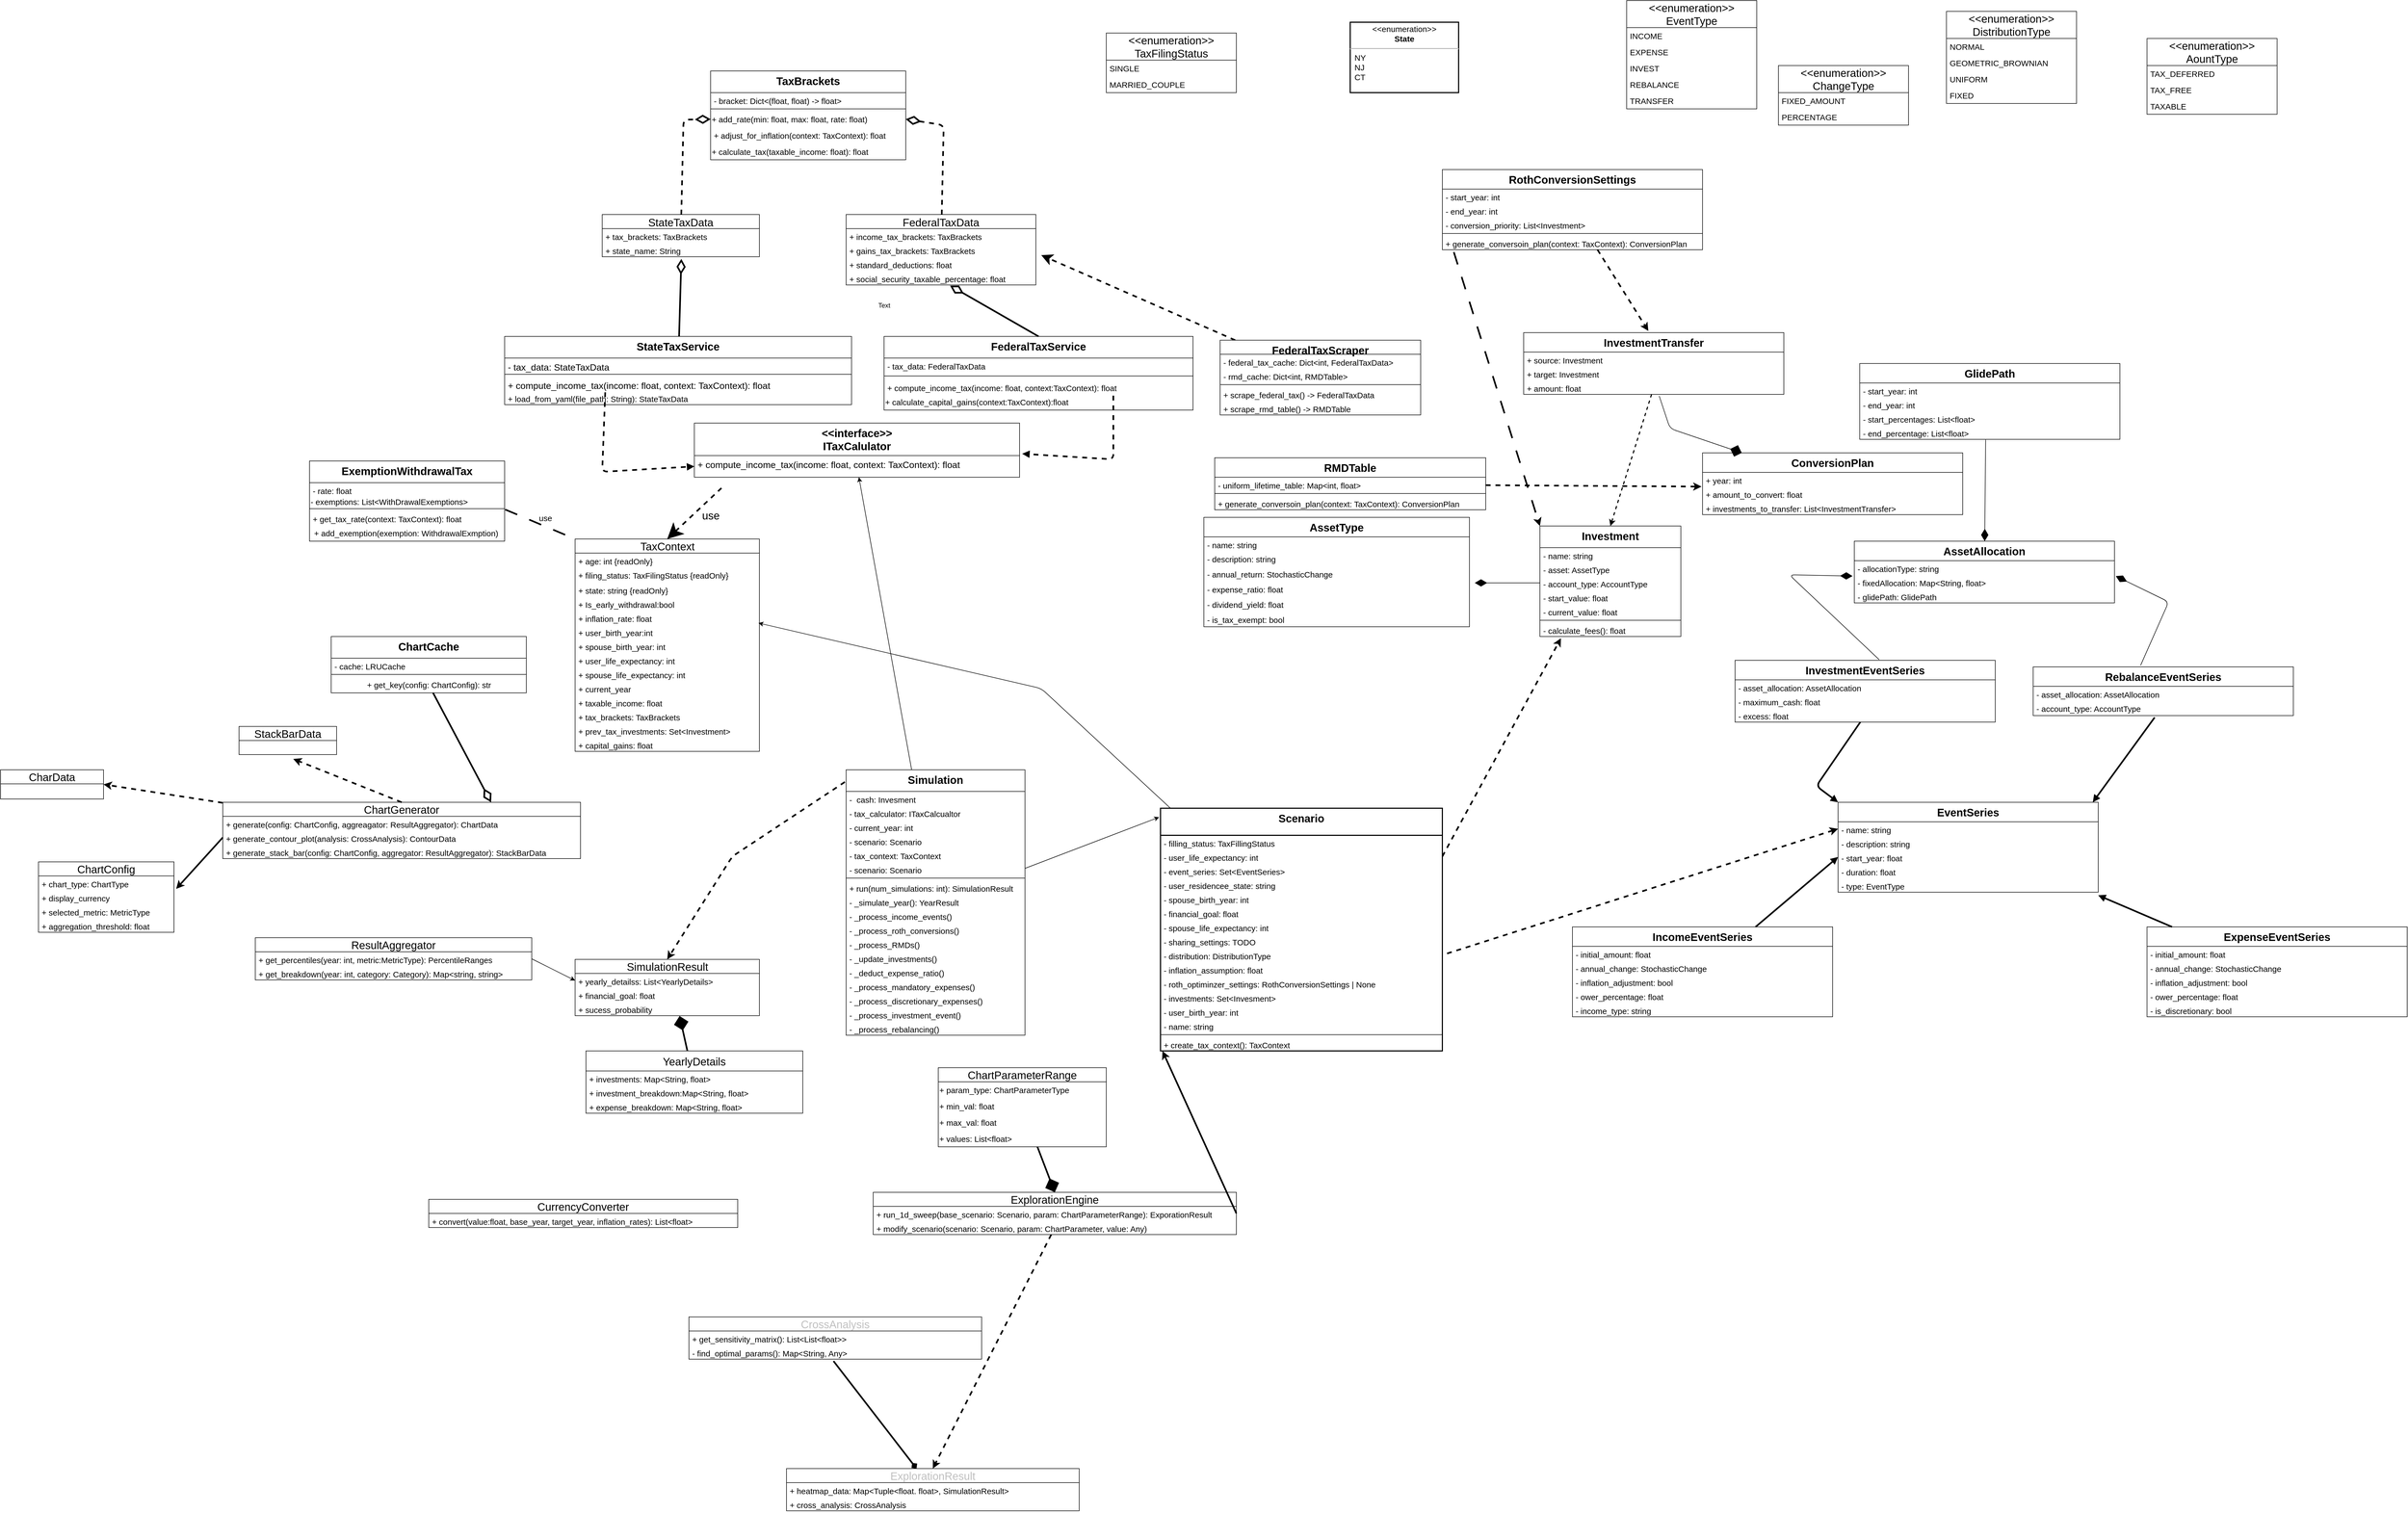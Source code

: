 <mxfile>
  <diagram id="_h6ZiUxZa-2Kxd4IdwST" name="Page-1">
    <mxGraphModel dx="3783" dy="1915" grid="1" gridSize="10" guides="1" tooltips="1" connect="1" arrows="1" fold="1" page="1" pageScale="1" pageWidth="850" pageHeight="1100" math="0" shadow="0">
      <root>
        <mxCell id="0" />
        <mxCell id="1" parent="0" />
        <mxCell id="2" value="&lt;font style=&quot;font-size: 20px;&quot;&gt;&amp;lt;&amp;lt;enumeration&amp;gt;&amp;gt;&lt;br&gt;TaxFilingStatus&lt;/font&gt;" style="swimlane;fontStyle=0;childLayout=stackLayout;horizontal=1;startSize=50;horizontalStack=0;resizeParent=1;resizeParentMax=0;resizeLast=0;collapsible=1;marginBottom=0;whiteSpace=wrap;html=1;" parent="1" vertex="1">
          <mxGeometry x="1790" y="150" width="240" height="110" as="geometry" />
        </mxCell>
        <mxCell id="3" value="&lt;font style=&quot;font-size: 15px;&quot;&gt;SINGLE&lt;/font&gt;" style="text;strokeColor=none;fillColor=none;align=left;verticalAlign=middle;spacingLeft=4;spacingRight=4;overflow=hidden;points=[[0,0.5],[1,0.5]];portConstraint=eastwest;rotatable=0;whiteSpace=wrap;html=1;" parent="2" vertex="1">
          <mxGeometry y="50" width="240" height="30" as="geometry" />
        </mxCell>
        <mxCell id="4" value="&lt;font style=&quot;font-size: 15px;&quot;&gt;MARRIED_COUPLE&lt;/font&gt;" style="text;strokeColor=none;fillColor=none;align=left;verticalAlign=middle;spacingLeft=4;spacingRight=4;overflow=hidden;points=[[0,0.5],[1,0.5]];portConstraint=eastwest;rotatable=0;whiteSpace=wrap;html=1;" parent="2" vertex="1">
          <mxGeometry y="80" width="240" height="30" as="geometry" />
        </mxCell>
        <mxCell id="128" style="edgeStyle=none;jumpSize=13;html=1;exitX=0.5;exitY=0;exitDx=0;exitDy=0;dashed=1;strokeWidth=3;fontSize=15;startArrow=classic;startFill=1;endArrow=none;endFill=0;startSize=20;endSize=20;sourcePerimeterSpacing=0;targetPerimeterSpacing=0;" parent="1" source="9" edge="1">
          <mxGeometry relative="1" as="geometry">
            <mxPoint x="1080" y="990" as="targetPoint" />
          </mxGeometry>
        </mxCell>
        <mxCell id="9" value="&lt;font style=&quot;font-size: 20px;&quot;&gt;TaxContext&lt;/font&gt;" style="swimlane;fontStyle=0;childLayout=stackLayout;horizontal=1;startSize=26;fillColor=none;horizontalStack=0;resizeParent=1;resizeParentMax=0;resizeLast=0;collapsible=1;marginBottom=0;html=1;" parent="1" vertex="1">
          <mxGeometry x="810" y="1084" width="340" height="392" as="geometry" />
        </mxCell>
        <mxCell id="10" value="&lt;font style=&quot;font-size: 15px;&quot;&gt;+ age: int {readOnly}&lt;/font&gt;" style="text;strokeColor=none;fillColor=none;align=left;verticalAlign=top;spacingLeft=4;spacingRight=4;overflow=hidden;rotatable=0;points=[[0,0.5],[1,0.5]];portConstraint=eastwest;whiteSpace=wrap;html=1;" parent="9" vertex="1">
          <mxGeometry y="26" width="340" height="26" as="geometry" />
        </mxCell>
        <mxCell id="11" value="&lt;font style=&quot;font-size: 15px;&quot;&gt;+ filing_status: TaxFilingStatus {readOnly}&lt;/font&gt;" style="text;strokeColor=none;fillColor=none;align=left;verticalAlign=top;spacingLeft=4;spacingRight=4;overflow=hidden;rotatable=0;points=[[0,0.5],[1,0.5]];portConstraint=eastwest;whiteSpace=wrap;html=1;" parent="9" vertex="1">
          <mxGeometry y="52" width="340" height="28" as="geometry" />
        </mxCell>
        <mxCell id="12" value="&lt;font style=&quot;font-size: 15px;&quot;&gt;+ state: string {readOnly}&lt;br&gt;&lt;br&gt;&lt;/font&gt;" style="text;strokeColor=none;fillColor=none;align=left;verticalAlign=top;spacingLeft=4;spacingRight=4;overflow=hidden;rotatable=0;points=[[0,0.5],[1,0.5]];portConstraint=eastwest;whiteSpace=wrap;html=1;" parent="9" vertex="1">
          <mxGeometry y="80" width="340" height="26" as="geometry" />
        </mxCell>
        <mxCell id="135" value="&lt;font style=&quot;font-size: 15px;&quot;&gt;+ Is_early_withdrawal:bool&lt;br&gt;&lt;/font&gt;" style="text;strokeColor=none;fillColor=none;align=left;verticalAlign=top;spacingLeft=4;spacingRight=4;overflow=hidden;rotatable=0;points=[[0,0.5],[1,0.5]];portConstraint=eastwest;whiteSpace=wrap;html=1;" parent="9" vertex="1">
          <mxGeometry y="106" width="340" height="26" as="geometry" />
        </mxCell>
        <mxCell id="145" value="&lt;font style=&quot;font-size: 15px;&quot;&gt;+ inflation_rate: float&lt;br&gt;&lt;/font&gt;" style="text;strokeColor=none;fillColor=none;align=left;verticalAlign=top;spacingLeft=4;spacingRight=4;overflow=hidden;rotatable=0;points=[[0,0.5],[1,0.5]];portConstraint=eastwest;whiteSpace=wrap;html=1;" parent="9" vertex="1">
          <mxGeometry y="132" width="340" height="26" as="geometry" />
        </mxCell>
        <mxCell id="230" value="&lt;font style=&quot;font-size: 15px;&quot;&gt;+ user_birth_year:int&amp;nbsp;&lt;br&gt;&lt;/font&gt;" style="text;strokeColor=none;fillColor=none;align=left;verticalAlign=top;spacingLeft=4;spacingRight=4;overflow=hidden;rotatable=0;points=[[0,0.5],[1,0.5]];portConstraint=eastwest;whiteSpace=wrap;html=1;" vertex="1" parent="9">
          <mxGeometry y="158" width="340" height="26" as="geometry" />
        </mxCell>
        <mxCell id="233" value="&lt;font style=&quot;font-size: 15px;&quot;&gt;+ spouse_birth_year: int&lt;br&gt;&lt;/font&gt;" style="text;strokeColor=none;fillColor=none;align=left;verticalAlign=top;spacingLeft=4;spacingRight=4;overflow=hidden;rotatable=0;points=[[0,0.5],[1,0.5]];portConstraint=eastwest;whiteSpace=wrap;html=1;" vertex="1" parent="9">
          <mxGeometry y="184" width="340" height="26" as="geometry" />
        </mxCell>
        <mxCell id="231" value="&lt;font style=&quot;font-size: 15px;&quot;&gt;+ user_life_expectancy: int&lt;br&gt;&lt;/font&gt;" style="text;strokeColor=none;fillColor=none;align=left;verticalAlign=top;spacingLeft=4;spacingRight=4;overflow=hidden;rotatable=0;points=[[0,0.5],[1,0.5]];portConstraint=eastwest;whiteSpace=wrap;html=1;" vertex="1" parent="9">
          <mxGeometry y="210" width="340" height="26" as="geometry" />
        </mxCell>
        <mxCell id="232" value="&lt;font style=&quot;font-size: 15px;&quot;&gt;+ spouse_life_expectancy: int&lt;br&gt;&lt;/font&gt;" style="text;strokeColor=none;fillColor=none;align=left;verticalAlign=top;spacingLeft=4;spacingRight=4;overflow=hidden;rotatable=0;points=[[0,0.5],[1,0.5]];portConstraint=eastwest;whiteSpace=wrap;html=1;" vertex="1" parent="9">
          <mxGeometry y="236" width="340" height="26" as="geometry" />
        </mxCell>
        <mxCell id="291" value="&lt;font style=&quot;font-size: 15px;&quot;&gt;+ current_year&lt;/font&gt;" style="text;strokeColor=none;fillColor=none;align=left;verticalAlign=top;spacingLeft=4;spacingRight=4;overflow=hidden;rotatable=0;points=[[0,0.5],[1,0.5]];portConstraint=eastwest;whiteSpace=wrap;html=1;" vertex="1" parent="9">
          <mxGeometry y="262" width="340" height="26" as="geometry" />
        </mxCell>
        <mxCell id="292" value="&lt;font style=&quot;font-size: 15px;&quot;&gt;+ taxable_income: float&lt;/font&gt;" style="text;strokeColor=none;fillColor=none;align=left;verticalAlign=top;spacingLeft=4;spacingRight=4;overflow=hidden;rotatable=0;points=[[0,0.5],[1,0.5]];portConstraint=eastwest;whiteSpace=wrap;html=1;" vertex="1" parent="9">
          <mxGeometry y="288" width="340" height="26" as="geometry" />
        </mxCell>
        <mxCell id="293" value="&lt;span style=&quot;font-size: 15px;&quot;&gt;+ tax_brackets: TaxBrackets&lt;/span&gt;" style="text;strokeColor=none;fillColor=none;align=left;verticalAlign=top;spacingLeft=4;spacingRight=4;overflow=hidden;rotatable=0;points=[[0,0.5],[1,0.5]];portConstraint=eastwest;whiteSpace=wrap;html=1;" vertex="1" parent="9">
          <mxGeometry y="314" width="340" height="26" as="geometry" />
        </mxCell>
        <mxCell id="294" value="&lt;font style=&quot;font-size: 15px;&quot;&gt;+ prev_tax_investments: Set&amp;lt;Investment&amp;gt;&lt;/font&gt;" style="text;strokeColor=none;fillColor=none;align=left;verticalAlign=top;spacingLeft=4;spacingRight=4;overflow=hidden;rotatable=0;points=[[0,0.5],[1,0.5]];portConstraint=eastwest;whiteSpace=wrap;html=1;" vertex="1" parent="9">
          <mxGeometry y="340" width="340" height="26" as="geometry" />
        </mxCell>
        <mxCell id="432" value="&lt;span style=&quot;font-size: 15px;&quot;&gt;+ capital_gains: float&lt;span style=&quot;white-space: pre;&quot;&gt;&#x9;&lt;/span&gt;&lt;/span&gt;" style="text;strokeColor=none;fillColor=none;align=left;verticalAlign=top;spacingLeft=4;spacingRight=4;overflow=hidden;rotatable=0;points=[[0,0.5],[1,0.5]];portConstraint=eastwest;whiteSpace=wrap;html=1;" vertex="1" parent="9">
          <mxGeometry y="366" width="340" height="26" as="geometry" />
        </mxCell>
        <mxCell id="40" value="ExemptionWithdrawalTax" style="swimlane;fontStyle=1;align=center;verticalAlign=top;childLayout=stackLayout;horizontal=1;startSize=40;horizontalStack=0;resizeParent=1;resizeParentMax=0;resizeLast=0;collapsible=1;marginBottom=0;fontSize=20;" parent="1" vertex="1">
          <mxGeometry x="320" y="940" width="360" height="148" as="geometry" />
        </mxCell>
        <mxCell id="41" value="- rate: float" style="text;strokeColor=none;fillColor=none;align=left;verticalAlign=top;spacingLeft=4;spacingRight=4;overflow=hidden;rotatable=0;points=[[0,0.5],[1,0.5]];portConstraint=eastwest;fontSize=15;" parent="40" vertex="1">
          <mxGeometry y="40" width="360" height="26" as="geometry" />
        </mxCell>
        <mxCell id="44" value="&lt;font style=&quot;font-size: 15px;&quot;&gt;- exemptions: List&amp;lt;WithDrawalExemptions&amp;gt;&lt;/font&gt;" style="text;strokeColor=none;align=left;fillColor=none;html=1;verticalAlign=middle;whiteSpace=wrap;rounded=0;" parent="40" vertex="1">
          <mxGeometry y="66" width="360" height="18" as="geometry" />
        </mxCell>
        <mxCell id="42" value="" style="line;strokeWidth=1;fillColor=none;align=left;verticalAlign=middle;spacingTop=-1;spacingLeft=3;spacingRight=3;rotatable=0;labelPosition=right;points=[];portConstraint=eastwest;strokeColor=inherit;" parent="40" vertex="1">
          <mxGeometry y="84" width="360" height="8" as="geometry" />
        </mxCell>
        <mxCell id="43" value="+ get_tax_rate(context: TaxContext): float" style="text;strokeColor=none;fillColor=none;align=left;verticalAlign=top;spacingLeft=4;spacingRight=4;overflow=hidden;rotatable=0;points=[[0,0.5],[1,0.5]];portConstraint=eastwest;fontSize=15;" parent="40" vertex="1">
          <mxGeometry y="92" width="360" height="26" as="geometry" />
        </mxCell>
        <mxCell id="140" value="+ add_exemption(exemption: WithdrawalExmption)&amp;nbsp;" style="text;html=1;align=center;verticalAlign=middle;resizable=0;points=[];autosize=1;strokeColor=none;fillColor=none;fontSize=15;" parent="40" vertex="1">
          <mxGeometry y="118" width="360" height="30" as="geometry" />
        </mxCell>
        <mxCell id="45" value="TaxBrackets" style="swimlane;fontStyle=1;align=center;verticalAlign=top;childLayout=stackLayout;horizontal=1;startSize=40;horizontalStack=0;resizeParent=1;resizeParentMax=0;resizeLast=0;collapsible=1;marginBottom=0;fontSize=20;" parent="1" vertex="1">
          <mxGeometry x="1060" y="220" width="360" height="164" as="geometry" />
        </mxCell>
        <mxCell id="46" value="- bracket: Dict&lt;(float, float) -&gt; float&gt;" style="text;strokeColor=none;fillColor=none;align=left;verticalAlign=top;spacingLeft=4;spacingRight=4;overflow=hidden;rotatable=0;points=[[0,0.5],[1,0.5]];portConstraint=eastwest;fontSize=15;" parent="45" vertex="1">
          <mxGeometry y="40" width="360" height="26" as="geometry" />
        </mxCell>
        <mxCell id="48" value="" style="line;strokeWidth=1;fillColor=none;align=left;verticalAlign=middle;spacingTop=-1;spacingLeft=3;spacingRight=3;rotatable=0;labelPosition=right;points=[];portConstraint=eastwest;strokeColor=inherit;" parent="45" vertex="1">
          <mxGeometry y="66" width="360" height="8" as="geometry" />
        </mxCell>
        <mxCell id="50" value="&lt;font style=&quot;font-size: 15px;&quot;&gt;+ add_rate(min: float, max: float, rate: float)&lt;/font&gt;" style="text;strokeColor=none;align=left;fillColor=none;html=1;verticalAlign=middle;whiteSpace=wrap;rounded=0;" parent="45" vertex="1">
          <mxGeometry y="74" width="360" height="30" as="geometry" />
        </mxCell>
        <mxCell id="49" value="+ adjust_for_inflation(context: TaxContext): float" style="text;strokeColor=none;fillColor=none;align=left;verticalAlign=top;spacingLeft=4;spacingRight=4;overflow=hidden;rotatable=0;points=[[0,0.5],[1,0.5]];portConstraint=eastwest;fontSize=15;" parent="45" vertex="1">
          <mxGeometry y="104" width="360" height="30" as="geometry" />
        </mxCell>
        <mxCell id="51" value="&lt;font style=&quot;font-size: 15px;&quot;&gt;+ calculate_tax(taxable_income: float): float&lt;/font&gt;" style="text;strokeColor=none;align=left;fillColor=none;html=1;verticalAlign=middle;whiteSpace=wrap;rounded=0;" parent="45" vertex="1">
          <mxGeometry y="134" width="360" height="30" as="geometry" />
        </mxCell>
        <mxCell id="111" style="edgeStyle=none;jumpSize=13;html=1;dashed=1;strokeWidth=3;fontSize=15;startArrow=none;startFill=0;endArrow=classic;endFill=1;endSize=12;sourcePerimeterSpacing=0;targetPerimeterSpacing=0;" parent="1" source="62" edge="1">
          <mxGeometry relative="1" as="geometry">
            <mxPoint x="1670" y="560" as="targetPoint" />
          </mxGeometry>
        </mxCell>
        <mxCell id="62" value="FederalTaxScraper" style="swimlane;fontStyle=1;align=center;verticalAlign=top;childLayout=stackLayout;horizontal=1;startSize=26;horizontalStack=0;resizeParent=1;resizeParentMax=0;resizeLast=0;collapsible=1;marginBottom=0;fontSize=20;" parent="1" vertex="1">
          <mxGeometry x="2000" y="717" width="370" height="138" as="geometry" />
        </mxCell>
        <mxCell id="63" value="- federal_tax_cache: Dict&lt;int, FederalTaxData&gt;" style="text;strokeColor=none;fillColor=none;align=left;verticalAlign=top;spacingLeft=4;spacingRight=4;overflow=hidden;rotatable=0;points=[[0,0.5],[1,0.5]];portConstraint=eastwest;fontSize=15;" parent="62" vertex="1">
          <mxGeometry y="26" width="370" height="26" as="geometry" />
        </mxCell>
        <mxCell id="262" value="- rmd_cache: Dict&lt;int, RMDTable&gt;" style="text;strokeColor=none;fillColor=none;align=left;verticalAlign=top;spacingLeft=4;spacingRight=4;overflow=hidden;rotatable=0;points=[[0,0.5],[1,0.5]];portConstraint=eastwest;fontSize=15;" vertex="1" parent="62">
          <mxGeometry y="52" width="370" height="26" as="geometry" />
        </mxCell>
        <mxCell id="64" value="" style="line;strokeWidth=1;fillColor=none;align=left;verticalAlign=middle;spacingTop=-1;spacingLeft=3;spacingRight=3;rotatable=0;labelPosition=right;points=[];portConstraint=eastwest;strokeColor=inherit;" parent="62" vertex="1">
          <mxGeometry y="78" width="370" height="8" as="geometry" />
        </mxCell>
        <mxCell id="65" value="+ scrape_federal_tax() -&gt; FederalTaxData" style="text;strokeColor=none;fillColor=none;align=left;verticalAlign=top;spacingLeft=4;spacingRight=4;overflow=hidden;rotatable=0;points=[[0,0.5],[1,0.5]];portConstraint=eastwest;fontSize=15;" parent="62" vertex="1">
          <mxGeometry y="86" width="370" height="26" as="geometry" />
        </mxCell>
        <mxCell id="261" value="+ scrape_rmd_table() -&gt; RMDTable" style="text;strokeColor=none;fillColor=none;align=left;verticalAlign=top;spacingLeft=4;spacingRight=4;overflow=hidden;rotatable=0;points=[[0,0.5],[1,0.5]];portConstraint=eastwest;fontSize=15;" vertex="1" parent="62">
          <mxGeometry y="112" width="370" height="26" as="geometry" />
        </mxCell>
        <mxCell id="123" style="edgeStyle=none;jumpSize=13;html=1;entryX=1;entryY=0.5;entryDx=0;entryDy=0;dashed=1;strokeWidth=3;fontSize=15;startArrow=none;startFill=0;endArrow=diamondThin;endFill=0;endSize=20;sourcePerimeterSpacing=0;targetPerimeterSpacing=0;startSize=20;" parent="1" source="70" target="50" edge="1">
          <mxGeometry relative="1" as="geometry">
            <Array as="points">
              <mxPoint x="1490" y="320" />
            </Array>
          </mxGeometry>
        </mxCell>
        <mxCell id="70" value="FederalTaxData" style="swimlane;fontStyle=0;childLayout=stackLayout;horizontal=1;startSize=26;fillColor=none;horizontalStack=0;resizeParent=1;resizeParentMax=0;resizeLast=0;collapsible=1;marginBottom=0;fontSize=20;" parent="1" vertex="1">
          <mxGeometry x="1310" y="485" width="350" height="130" as="geometry" />
        </mxCell>
        <mxCell id="71" value="+ income_tax_brackets: TaxBrackets" style="text;strokeColor=none;fillColor=none;align=left;verticalAlign=top;spacingLeft=4;spacingRight=4;overflow=hidden;rotatable=0;points=[[0,0.5],[1,0.5]];portConstraint=eastwest;fontSize=15;" parent="70" vertex="1">
          <mxGeometry y="26" width="350" height="26" as="geometry" />
        </mxCell>
        <mxCell id="72" value="+ gains_tax_brackets: TaxBrackets" style="text;strokeColor=none;fillColor=none;align=left;verticalAlign=top;spacingLeft=4;spacingRight=4;overflow=hidden;rotatable=0;points=[[0,0.5],[1,0.5]];portConstraint=eastwest;fontSize=15;" parent="70" vertex="1">
          <mxGeometry y="52" width="350" height="26" as="geometry" />
        </mxCell>
        <mxCell id="73" value="+ standard_deductions: float&#xa;" style="text;strokeColor=none;fillColor=none;align=left;verticalAlign=top;spacingLeft=4;spacingRight=4;overflow=hidden;rotatable=0;points=[[0,0.5],[1,0.5]];portConstraint=eastwest;fontSize=15;" parent="70" vertex="1">
          <mxGeometry y="78" width="350" height="26" as="geometry" />
        </mxCell>
        <mxCell id="74" value="+ social_security_taxable_percentage: float" style="text;strokeColor=none;fillColor=none;align=left;verticalAlign=top;spacingLeft=4;spacingRight=4;overflow=hidden;rotatable=0;points=[[0,0.5],[1,0.5]];portConstraint=eastwest;fontSize=15;" parent="70" vertex="1">
          <mxGeometry y="104" width="350" height="26" as="geometry" />
        </mxCell>
        <mxCell id="124" style="edgeStyle=none;jumpSize=13;html=1;entryX=0;entryY=0.5;entryDx=0;entryDy=0;dashed=1;strokeWidth=3;fontSize=15;startArrow=none;startFill=0;endArrow=diamondThin;endFill=0;endSize=20;sourcePerimeterSpacing=0;targetPerimeterSpacing=0;startSize=20;" parent="1" source="75" target="50" edge="1">
          <mxGeometry relative="1" as="geometry">
            <Array as="points">
              <mxPoint x="1010" y="310" />
            </Array>
          </mxGeometry>
        </mxCell>
        <mxCell id="75" value="StateTaxData" style="swimlane;fontStyle=0;childLayout=stackLayout;horizontal=1;startSize=26;fillColor=none;horizontalStack=0;resizeParent=1;resizeParentMax=0;resizeLast=0;collapsible=1;marginBottom=0;fontSize=20;" parent="1" vertex="1">
          <mxGeometry x="860" y="485" width="290" height="78" as="geometry" />
        </mxCell>
        <mxCell id="76" value="+ tax_brackets: TaxBrackets" style="text;strokeColor=none;fillColor=none;align=left;verticalAlign=top;spacingLeft=4;spacingRight=4;overflow=hidden;rotatable=0;points=[[0,0.5],[1,0.5]];portConstraint=eastwest;fontSize=15;" parent="75" vertex="1">
          <mxGeometry y="26" width="290" height="26" as="geometry" />
        </mxCell>
        <mxCell id="79" value="+ state_name: String" style="text;strokeColor=none;fillColor=none;align=left;verticalAlign=top;spacingLeft=4;spacingRight=4;overflow=hidden;rotatable=0;points=[[0,0.5],[1,0.5]];portConstraint=eastwest;fontSize=15;" parent="75" vertex="1">
          <mxGeometry y="52" width="290" height="26" as="geometry" />
        </mxCell>
        <mxCell id="80" value="FederalTaxService" style="swimlane;fontStyle=1;align=center;verticalAlign=top;childLayout=stackLayout;horizontal=1;startSize=40;horizontalStack=0;resizeParent=1;resizeParentMax=0;resizeLast=0;collapsible=1;marginBottom=0;fontSize=20;" parent="1" vertex="1">
          <mxGeometry x="1380" y="710" width="570" height="136" as="geometry" />
        </mxCell>
        <mxCell id="81" value="- tax_data: FederalTaxData" style="text;strokeColor=none;fillColor=none;align=left;verticalAlign=top;spacingLeft=4;spacingRight=4;overflow=hidden;rotatable=0;points=[[0,0.5],[1,0.5]];portConstraint=eastwest;fontSize=15;" parent="80" vertex="1">
          <mxGeometry y="40" width="570" height="26" as="geometry" />
        </mxCell>
        <mxCell id="82" value="" style="line;strokeWidth=1;fillColor=none;align=left;verticalAlign=middle;spacingTop=-1;spacingLeft=3;spacingRight=3;rotatable=0;labelPosition=right;points=[];portConstraint=eastwest;strokeColor=inherit;" parent="80" vertex="1">
          <mxGeometry y="66" width="570" height="14" as="geometry" />
        </mxCell>
        <mxCell id="83" value="+ compute_income_tax(income: float, context:TaxContext): float" style="text;strokeColor=none;fillColor=none;align=left;verticalAlign=top;spacingLeft=4;spacingRight=4;overflow=hidden;rotatable=0;points=[[0,0.5],[1,0.5]];portConstraint=eastwest;fontSize=15;" parent="80" vertex="1">
          <mxGeometry y="80" width="570" height="26" as="geometry" />
        </mxCell>
        <mxCell id="439" value="&lt;font style=&quot;font-size: 15px;&quot;&gt;+ calculate_capital_gains(context:TaxContext):float&lt;/font&gt;" style="text;html=1;align=left;verticalAlign=middle;resizable=0;points=[];autosize=1;strokeColor=none;fillColor=none;" vertex="1" parent="80">
          <mxGeometry y="106" width="570" height="30" as="geometry" />
        </mxCell>
        <mxCell id="107" value="" style="edgeStyle=none;html=1;strokeWidth=3;fontSize=15;endArrow=diamondThin;endFill=0;exitX=0.5;exitY=0;exitDx=0;exitDy=0;jumpSize=13;sourcePerimeterSpacing=0;targetPerimeterSpacing=0;entryX=0.548;entryY=1.051;entryDx=0;entryDy=0;entryPerimeter=0;endSize=20;" parent="1" source="80" target="74" edge="1">
          <mxGeometry relative="1" as="geometry">
            <Array as="points" />
          </mxGeometry>
        </mxCell>
        <mxCell id="108" style="edgeStyle=none;html=1;strokeWidth=3;fontSize=15;endArrow=diamondThin;endFill=0;endSize=20;" parent="1" source="92" edge="1">
          <mxGeometry relative="1" as="geometry">
            <mxPoint x="1006" y="567" as="targetPoint" />
          </mxGeometry>
        </mxCell>
        <mxCell id="92" value="StateTaxService" style="swimlane;fontStyle=1;align=center;verticalAlign=top;childLayout=stackLayout;horizontal=1;startSize=40;horizontalStack=0;resizeParent=1;resizeParentMax=0;resizeLast=0;collapsible=1;marginBottom=0;fontSize=20;" parent="1" vertex="1">
          <mxGeometry x="680" y="710" width="640" height="126" as="geometry" />
        </mxCell>
        <mxCell id="93" value="- tax_data: StateTaxData" style="text;strokeColor=none;fillColor=none;align=left;verticalAlign=top;spacingLeft=4;spacingRight=4;overflow=hidden;rotatable=0;points=[[0,0.5],[1,0.5]];portConstraint=eastwest;fontSize=17;" parent="92" vertex="1">
          <mxGeometry y="40" width="640" height="26" as="geometry" />
        </mxCell>
        <mxCell id="94" value="" style="line;strokeWidth=1;fillColor=none;align=left;verticalAlign=middle;spacingTop=-1;spacingLeft=3;spacingRight=3;rotatable=0;labelPosition=right;points=[];portConstraint=eastwest;strokeColor=inherit;" parent="92" vertex="1">
          <mxGeometry y="66" width="640" height="8" as="geometry" />
        </mxCell>
        <mxCell id="95" value="+ compute_income_tax(income: float, context: TaxContext): float" style="text;strokeColor=none;fillColor=none;align=left;verticalAlign=top;spacingLeft=4;spacingRight=4;overflow=hidden;rotatable=0;points=[[0,0.5],[1,0.5]];portConstraint=eastwest;fontSize=17;" parent="92" vertex="1">
          <mxGeometry y="74" width="640" height="26" as="geometry" />
        </mxCell>
        <mxCell id="69" value="+ load_from_yaml(file_path: String): StateTaxData" style="text;strokeColor=none;fillColor=none;align=left;verticalAlign=top;spacingLeft=4;spacingRight=4;overflow=hidden;rotatable=0;points=[[0,0.5],[1,0.5]];portConstraint=eastwest;fontSize=15;" parent="92" vertex="1">
          <mxGeometry y="100" width="640" height="26" as="geometry" />
        </mxCell>
        <mxCell id="96" value="&lt;&lt;interface&gt;&gt;&#xa;ITaxCalulator" style="swimlane;fontStyle=1;align=center;verticalAlign=top;childLayout=stackLayout;horizontal=1;startSize=60;horizontalStack=0;resizeParent=1;resizeParentMax=0;resizeLast=0;collapsible=1;marginBottom=0;fontSize=20;" parent="1" vertex="1">
          <mxGeometry x="1030" y="870" width="600" height="100" as="geometry" />
        </mxCell>
        <mxCell id="99" value="+ compute_income_tax(income: float, context: TaxContext): float" style="text;strokeColor=none;fillColor=none;align=left;verticalAlign=top;spacingLeft=4;spacingRight=4;overflow=hidden;rotatable=0;points=[[0,0.5],[1,0.5]];portConstraint=eastwest;fontSize=17;" parent="96" vertex="1">
          <mxGeometry y="60" width="600" height="40" as="geometry" />
        </mxCell>
        <mxCell id="105" value="" style="endArrow=block;html=1;dashed=1;entryX=0;entryY=0.5;entryDx=0;entryDy=0;exitX=0.29;exitY=1.121;exitDx=0;exitDy=0;exitPerimeter=0;endFill=1;strokeWidth=3;" parent="1" source="95" target="99" edge="1">
          <mxGeometry width="50" height="50" relative="1" as="geometry">
            <mxPoint x="940" y="970" as="sourcePoint" />
            <mxPoint x="990" y="920" as="targetPoint" />
            <Array as="points">
              <mxPoint x="860" y="960" />
            </Array>
          </mxGeometry>
        </mxCell>
        <mxCell id="106" value="" style="endArrow=block;html=1;dashed=1;entryX=1.008;entryY=-0.084;entryDx=0;entryDy=0;exitX=0.742;exitY=1.13;exitDx=0;exitDy=0;entryPerimeter=0;endFill=1;strokeWidth=3;exitPerimeter=0;" parent="1" source="83" target="99" edge="1">
          <mxGeometry width="50" height="50" relative="1" as="geometry">
            <mxPoint x="920.26" y="827.04" as="sourcePoint" />
            <mxPoint x="1100" y="950" as="targetPoint" />
            <Array as="points">
              <mxPoint x="1803" y="937" />
            </Array>
          </mxGeometry>
        </mxCell>
        <mxCell id="129" value="&lt;font style=&quot;font-size: 20px;&quot;&gt;use&lt;/font&gt;" style="text;html=1;align=center;verticalAlign=middle;resizable=0;points=[];autosize=1;strokeColor=none;fillColor=none;fontSize=15;" parent="1" vertex="1">
          <mxGeometry x="1030" y="1020" width="60" height="40" as="geometry" />
        </mxCell>
        <mxCell id="132" value="&lt;p style=&quot;margin:0px;margin-top:4px;text-align:center;&quot;&gt;&amp;lt;&amp;lt;enumeration&amp;gt;&amp;gt;&lt;br&gt;&lt;b&gt;State&lt;/b&gt;&lt;/p&gt;&lt;hr&gt;&lt;p style=&quot;margin:0px;margin-left:8px;text-align:left;&quot;&gt;NY&lt;br&gt;NJ&lt;/p&gt;&lt;p style=&quot;margin:0px;margin-left:8px;text-align:left;&quot;&gt;CT&lt;/p&gt;" style="shape=rect;html=1;overflow=fill;whiteSpace=wrap;strokeWidth=2;fontSize=15;" parent="1" vertex="1">
          <mxGeometry x="2240" y="130" width="200" height="130" as="geometry" />
        </mxCell>
        <mxCell id="136" style="edgeStyle=none;jumpSize=13;html=1;exitX=1.003;exitY=-0.093;exitDx=0;exitDy=0;entryX=0;entryY=0;entryDx=0;entryDy=0;strokeWidth=3;fontSize=15;startArrow=none;startFill=0;endArrow=none;endFill=0;startSize=20;endSize=20;sourcePerimeterSpacing=0;targetPerimeterSpacing=0;dashed=1;dashPattern=8 8;exitPerimeter=0;" parent="1" source="43" target="9" edge="1">
          <mxGeometry relative="1" as="geometry" />
        </mxCell>
        <mxCell id="137" value="use" style="text;html=1;align=center;verticalAlign=middle;resizable=0;points=[];autosize=1;strokeColor=none;fillColor=none;fontSize=15;" parent="1" vertex="1">
          <mxGeometry x="730" y="1030" width="50" height="30" as="geometry" />
        </mxCell>
        <mxCell id="430" style="edgeStyle=none;html=1;" edge="1" parent="1" source="159" target="99">
          <mxGeometry relative="1" as="geometry" />
        </mxCell>
        <mxCell id="159" value="&lt;font style=&quot;font-size: 20px;&quot;&gt;Simulation&lt;/font&gt;" style="swimlane;fontStyle=1;align=center;verticalAlign=top;childLayout=stackLayout;horizontal=1;startSize=40;horizontalStack=0;resizeParent=1;resizeParentMax=0;resizeLast=0;collapsible=1;marginBottom=0;whiteSpace=wrap;html=1;" vertex="1" parent="1">
          <mxGeometry x="1310" y="1510" width="330" height="490" as="geometry" />
        </mxCell>
        <mxCell id="160" value="&lt;span style=&quot;font-size: 15px;&quot;&gt;-&amp;nbsp; cash: Invesment&lt;/span&gt;" style="text;strokeColor=none;fillColor=none;align=left;verticalAlign=top;spacingLeft=4;spacingRight=4;overflow=hidden;rotatable=0;points=[[0,0.5],[1,0.5]];portConstraint=eastwest;whiteSpace=wrap;html=1;" vertex="1" parent="159">
          <mxGeometry y="40" width="330" height="26" as="geometry" />
        </mxCell>
        <mxCell id="163" value="&lt;span style=&quot;font-size: 15px;&quot;&gt;- tax_calculator: ITaxCalcualtor&lt;/span&gt;" style="text;strokeColor=none;fillColor=none;align=left;verticalAlign=top;spacingLeft=4;spacingRight=4;overflow=hidden;rotatable=0;points=[[0,0.5],[1,0.5]];portConstraint=eastwest;whiteSpace=wrap;html=1;" vertex="1" parent="159">
          <mxGeometry y="66" width="330" height="26" as="geometry" />
        </mxCell>
        <mxCell id="164" value="&lt;span style=&quot;font-size: 15px;&quot;&gt;- current_year: int&lt;/span&gt;" style="text;strokeColor=none;fillColor=none;align=left;verticalAlign=top;spacingLeft=4;spacingRight=4;overflow=hidden;rotatable=0;points=[[0,0.5],[1,0.5]];portConstraint=eastwest;whiteSpace=wrap;html=1;" vertex="1" parent="159">
          <mxGeometry y="92" width="330" height="26" as="geometry" />
        </mxCell>
        <mxCell id="165" value="&lt;span style=&quot;font-size: 15px;&quot;&gt;- scenario: Scenario&lt;/span&gt;" style="text;strokeColor=none;fillColor=none;align=left;verticalAlign=top;spacingLeft=4;spacingRight=4;overflow=hidden;rotatable=0;points=[[0,0.5],[1,0.5]];portConstraint=eastwest;whiteSpace=wrap;html=1;" vertex="1" parent="159">
          <mxGeometry y="118" width="330" height="26" as="geometry" />
        </mxCell>
        <mxCell id="166" value="&lt;span style=&quot;font-size: 15px;&quot;&gt;- tax_context: TaxContext&lt;/span&gt;" style="text;strokeColor=none;fillColor=none;align=left;verticalAlign=top;spacingLeft=4;spacingRight=4;overflow=hidden;rotatable=0;points=[[0,0.5],[1,0.5]];portConstraint=eastwest;whiteSpace=wrap;html=1;" vertex="1" parent="159">
          <mxGeometry y="144" width="330" height="26" as="geometry" />
        </mxCell>
        <mxCell id="167" value="&lt;span style=&quot;font-size: 15px;&quot;&gt;- scenario: Scenario&lt;/span&gt;" style="text;strokeColor=none;fillColor=none;align=left;verticalAlign=top;spacingLeft=4;spacingRight=4;overflow=hidden;rotatable=0;points=[[0,0.5],[1,0.5]];portConstraint=eastwest;whiteSpace=wrap;html=1;" vertex="1" parent="159">
          <mxGeometry y="170" width="330" height="26" as="geometry" />
        </mxCell>
        <mxCell id="161" value="" style="line;strokeWidth=1;fillColor=none;align=left;verticalAlign=middle;spacingTop=-1;spacingLeft=3;spacingRight=3;rotatable=0;labelPosition=right;points=[];portConstraint=eastwest;strokeColor=inherit;" vertex="1" parent="159">
          <mxGeometry y="196" width="330" height="8" as="geometry" />
        </mxCell>
        <mxCell id="162" value="&lt;span style=&quot;font-size: 15px;&quot;&gt;+ run(num_simulations: int): SimulationResult&lt;/span&gt;" style="text;strokeColor=none;fillColor=none;align=left;verticalAlign=top;spacingLeft=4;spacingRight=4;overflow=hidden;rotatable=0;points=[[0,0.5],[1,0.5]];portConstraint=eastwest;whiteSpace=wrap;html=1;" vertex="1" parent="159">
          <mxGeometry y="204" width="330" height="26" as="geometry" />
        </mxCell>
        <mxCell id="168" value="&lt;span style=&quot;font-size: 15px;&quot;&gt;- _simulate_year(): YearResult&lt;/span&gt;" style="text;strokeColor=none;fillColor=none;align=left;verticalAlign=top;spacingLeft=4;spacingRight=4;overflow=hidden;rotatable=0;points=[[0,0.5],[1,0.5]];portConstraint=eastwest;whiteSpace=wrap;html=1;" vertex="1" parent="159">
          <mxGeometry y="230" width="330" height="26" as="geometry" />
        </mxCell>
        <mxCell id="169" value="&lt;span style=&quot;font-size: 15px;&quot;&gt;- _process_income_events()&lt;/span&gt;" style="text;strokeColor=none;fillColor=none;align=left;verticalAlign=top;spacingLeft=4;spacingRight=4;overflow=hidden;rotatable=0;points=[[0,0.5],[1,0.5]];portConstraint=eastwest;whiteSpace=wrap;html=1;" vertex="1" parent="159">
          <mxGeometry y="256" width="330" height="26" as="geometry" />
        </mxCell>
        <mxCell id="170" value="&lt;span style=&quot;font-size: 15px;&quot;&gt;- _process_roth_conversions()&lt;/span&gt;" style="text;strokeColor=none;fillColor=none;align=left;verticalAlign=top;spacingLeft=4;spacingRight=4;overflow=hidden;rotatable=0;points=[[0,0.5],[1,0.5]];portConstraint=eastwest;whiteSpace=wrap;html=1;" vertex="1" parent="159">
          <mxGeometry y="282" width="330" height="26" as="geometry" />
        </mxCell>
        <mxCell id="172" value="&lt;span style=&quot;font-size: 15px;&quot;&gt;- _process_RMDs()&lt;/span&gt;" style="text;strokeColor=none;fillColor=none;align=left;verticalAlign=top;spacingLeft=4;spacingRight=4;overflow=hidden;rotatable=0;points=[[0,0.5],[1,0.5]];portConstraint=eastwest;whiteSpace=wrap;html=1;" vertex="1" parent="159">
          <mxGeometry y="308" width="330" height="26" as="geometry" />
        </mxCell>
        <mxCell id="173" value="&lt;span style=&quot;font-size: 15px;&quot;&gt;- _update_investments()&lt;/span&gt;" style="text;strokeColor=none;fillColor=none;align=left;verticalAlign=top;spacingLeft=4;spacingRight=4;overflow=hidden;rotatable=0;points=[[0,0.5],[1,0.5]];portConstraint=eastwest;whiteSpace=wrap;html=1;" vertex="1" parent="159">
          <mxGeometry y="334" width="330" height="26" as="geometry" />
        </mxCell>
        <mxCell id="176" value="&lt;span style=&quot;font-size: 15px;&quot;&gt;- _deduct_expense_ratio()&lt;/span&gt;" style="text;strokeColor=none;fillColor=none;align=left;verticalAlign=top;spacingLeft=4;spacingRight=4;overflow=hidden;rotatable=0;points=[[0,0.5],[1,0.5]];portConstraint=eastwest;whiteSpace=wrap;html=1;" vertex="1" parent="159">
          <mxGeometry y="360" width="330" height="26" as="geometry" />
        </mxCell>
        <mxCell id="174" value="&lt;span style=&quot;font-size: 15px;&quot;&gt;- _process_mandatory_expenses()&lt;/span&gt;" style="text;strokeColor=none;fillColor=none;align=left;verticalAlign=top;spacingLeft=4;spacingRight=4;overflow=hidden;rotatable=0;points=[[0,0.5],[1,0.5]];portConstraint=eastwest;whiteSpace=wrap;html=1;" vertex="1" parent="159">
          <mxGeometry y="386" width="330" height="26" as="geometry" />
        </mxCell>
        <mxCell id="175" value="&lt;span style=&quot;font-size: 15px;&quot;&gt;- _process_discretionary_expenses()&lt;/span&gt;" style="text;strokeColor=none;fillColor=none;align=left;verticalAlign=top;spacingLeft=4;spacingRight=4;overflow=hidden;rotatable=0;points=[[0,0.5],[1,0.5]];portConstraint=eastwest;whiteSpace=wrap;html=1;" vertex="1" parent="159">
          <mxGeometry y="412" width="330" height="26" as="geometry" />
        </mxCell>
        <mxCell id="171" value="&lt;span style=&quot;font-size: 15px;&quot;&gt;- _process_investment_event()&lt;/span&gt;" style="text;strokeColor=none;fillColor=none;align=left;verticalAlign=top;spacingLeft=4;spacingRight=4;overflow=hidden;rotatable=0;points=[[0,0.5],[1,0.5]];portConstraint=eastwest;whiteSpace=wrap;html=1;" vertex="1" parent="159">
          <mxGeometry y="438" width="330" height="26" as="geometry" />
        </mxCell>
        <mxCell id="177" value="&lt;span style=&quot;font-size: 15px;&quot;&gt;- _process_rebalancing()&lt;/span&gt;" style="text;strokeColor=none;fillColor=none;align=left;verticalAlign=top;spacingLeft=4;spacingRight=4;overflow=hidden;rotatable=0;points=[[0,0.5],[1,0.5]];portConstraint=eastwest;whiteSpace=wrap;html=1;" vertex="1" parent="159">
          <mxGeometry y="464" width="330" height="26" as="geometry" />
        </mxCell>
        <mxCell id="180" value="&lt;font style=&quot;font-size: 20px;&quot;&gt;SimulationResult&lt;/font&gt;" style="swimlane;fontStyle=0;childLayout=stackLayout;horizontal=1;startSize=26;fillColor=none;horizontalStack=0;resizeParent=1;resizeParentMax=0;resizeLast=0;collapsible=1;marginBottom=0;html=1;" vertex="1" parent="1">
          <mxGeometry x="810" y="1860" width="340" height="104" as="geometry" />
        </mxCell>
        <mxCell id="181" value="&lt;span style=&quot;font-size: 15px;&quot;&gt;+ yearly_detailss: List&amp;lt;YearlyDetails&amp;gt;&lt;/span&gt;" style="text;strokeColor=none;fillColor=none;align=left;verticalAlign=top;spacingLeft=4;spacingRight=4;overflow=hidden;rotatable=0;points=[[0,0.5],[1,0.5]];portConstraint=eastwest;whiteSpace=wrap;html=1;" vertex="1" parent="180">
          <mxGeometry y="26" width="340" height="26" as="geometry" />
        </mxCell>
        <mxCell id="516" value="&lt;span style=&quot;font-size: 15px;&quot;&gt;+ financial_goal: float&lt;/span&gt;" style="text;strokeColor=none;fillColor=none;align=left;verticalAlign=top;spacingLeft=4;spacingRight=4;overflow=hidden;rotatable=0;points=[[0,0.5],[1,0.5]];portConstraint=eastwest;whiteSpace=wrap;html=1;" vertex="1" parent="180">
          <mxGeometry y="52" width="340" height="26" as="geometry" />
        </mxCell>
        <mxCell id="183" value="&lt;font style=&quot;font-size: 15px;&quot;&gt;+ sucess_probability&lt;/font&gt;" style="text;strokeColor=none;fillColor=none;align=left;verticalAlign=top;spacingLeft=4;spacingRight=4;overflow=hidden;rotatable=0;points=[[0,0.5],[1,0.5]];portConstraint=eastwest;whiteSpace=wrap;html=1;" vertex="1" parent="180">
          <mxGeometry y="78" width="340" height="26" as="geometry" />
        </mxCell>
        <mxCell id="186" style="edgeStyle=none;html=1;entryX=0.5;entryY=0;entryDx=0;entryDy=0;exitX=-0.007;exitY=0.046;exitDx=0;exitDy=0;exitPerimeter=0;dashed=1;strokeWidth=3;" edge="1" parent="1" source="159" target="180">
          <mxGeometry relative="1" as="geometry">
            <Array as="points">
              <mxPoint x="1100" y="1670" />
            </Array>
          </mxGeometry>
        </mxCell>
        <mxCell id="215" value="&lt;font style=&quot;font-size: 20px;&quot;&gt;Scenario&lt;/font&gt;" style="swimlane;fontStyle=1;align=center;verticalAlign=top;childLayout=stackLayout;horizontal=1;startSize=50;horizontalStack=0;resizeParent=1;resizeParentMax=0;resizeLast=0;collapsible=1;marginBottom=0;whiteSpace=wrap;html=1;strokeWidth=2;" vertex="1" parent="1">
          <mxGeometry x="1890" y="1581" width="520" height="448" as="geometry" />
        </mxCell>
        <mxCell id="189" value="&lt;span style=&quot;font-size: 15px;&quot;&gt;- filling_status: TaxFillingStatus&lt;/span&gt;" style="text;strokeColor=none;fillColor=none;align=left;verticalAlign=top;spacingLeft=4;spacingRight=4;overflow=hidden;rotatable=0;points=[[0,0.5],[1,0.5]];portConstraint=eastwest;whiteSpace=wrap;html=1;" vertex="1" parent="215">
          <mxGeometry y="50" width="520" height="26" as="geometry" />
        </mxCell>
        <mxCell id="192" value="&lt;span style=&quot;font-size: 15px;&quot;&gt;- user_life_expectancy: int&lt;/span&gt;" style="text;strokeColor=none;fillColor=none;align=left;verticalAlign=top;spacingLeft=4;spacingRight=4;overflow=hidden;rotatable=0;points=[[0,0.5],[1,0.5]];portConstraint=eastwest;whiteSpace=wrap;html=1;" vertex="1" parent="215">
          <mxGeometry y="76" width="520" height="26" as="geometry" />
        </mxCell>
        <mxCell id="208" value="&lt;span style=&quot;font-size: 15px;&quot;&gt;- event_series: Set&amp;lt;EventSeries&amp;gt;&lt;/span&gt;" style="text;strokeColor=none;fillColor=none;align=left;verticalAlign=top;spacingLeft=4;spacingRight=4;overflow=hidden;rotatable=0;points=[[0,0.5],[1,0.5]];portConstraint=eastwest;whiteSpace=wrap;html=1;" vertex="1" parent="215">
          <mxGeometry y="102" width="520" height="26" as="geometry" />
        </mxCell>
        <mxCell id="213" value="&lt;span style=&quot;font-size: 15px;&quot;&gt;- user_residencee_state: string&lt;/span&gt;" style="text;strokeColor=none;fillColor=none;align=left;verticalAlign=top;spacingLeft=4;spacingRight=4;overflow=hidden;rotatable=0;points=[[0,0.5],[1,0.5]];portConstraint=eastwest;whiteSpace=wrap;html=1;" vertex="1" parent="215">
          <mxGeometry y="128" width="520" height="26" as="geometry" />
        </mxCell>
        <mxCell id="191" value="&lt;span style=&quot;font-size: 15px;&quot;&gt;- spouse_birth_year: int&lt;/span&gt;" style="text;strokeColor=none;fillColor=none;align=left;verticalAlign=top;spacingLeft=4;spacingRight=4;overflow=hidden;rotatable=0;points=[[0,0.5],[1,0.5]];portConstraint=eastwest;whiteSpace=wrap;html=1;" vertex="1" parent="215">
          <mxGeometry y="154" width="520" height="26" as="geometry" />
        </mxCell>
        <mxCell id="212" value="&lt;span style=&quot;font-size: 15px;&quot;&gt;- financial_goal: float&lt;/span&gt;" style="text;strokeColor=none;fillColor=none;align=left;verticalAlign=top;spacingLeft=4;spacingRight=4;overflow=hidden;rotatable=0;points=[[0,0.5],[1,0.5]];portConstraint=eastwest;whiteSpace=wrap;html=1;" vertex="1" parent="215">
          <mxGeometry y="180" width="520" height="26" as="geometry" />
        </mxCell>
        <mxCell id="206" value="&lt;span style=&quot;font-size: 15px;&quot;&gt;- spouse_life_expectancy: int&lt;/span&gt;" style="text;strokeColor=none;fillColor=none;align=left;verticalAlign=top;spacingLeft=4;spacingRight=4;overflow=hidden;rotatable=0;points=[[0,0.5],[1,0.5]];portConstraint=eastwest;whiteSpace=wrap;html=1;" vertex="1" parent="215">
          <mxGeometry y="206" width="520" height="26" as="geometry" />
        </mxCell>
        <mxCell id="211" value="&lt;span style=&quot;font-size: 15px;&quot;&gt;- sharing_settings: TODO&lt;/span&gt;" style="text;strokeColor=none;fillColor=none;align=left;verticalAlign=top;spacingLeft=4;spacingRight=4;overflow=hidden;rotatable=0;points=[[0,0.5],[1,0.5]];portConstraint=eastwest;whiteSpace=wrap;html=1;" vertex="1" parent="215">
          <mxGeometry y="232" width="520" height="26" as="geometry" />
        </mxCell>
        <mxCell id="193" value="&lt;span style=&quot;font-size: 15px;&quot;&gt;- distribution: DistributionType&lt;/span&gt;" style="text;strokeColor=none;fillColor=none;align=left;verticalAlign=top;spacingLeft=4;spacingRight=4;overflow=hidden;rotatable=0;points=[[0,0.5],[1,0.5]];portConstraint=eastwest;whiteSpace=wrap;html=1;" vertex="1" parent="215">
          <mxGeometry y="258" width="520" height="26" as="geometry" />
        </mxCell>
        <mxCell id="209" value="&lt;span style=&quot;font-size: 15px;&quot;&gt;- inflation_assumption: float&lt;/span&gt;" style="text;strokeColor=none;fillColor=none;align=left;verticalAlign=top;spacingLeft=4;spacingRight=4;overflow=hidden;rotatable=0;points=[[0,0.5],[1,0.5]];portConstraint=eastwest;whiteSpace=wrap;html=1;" vertex="1" parent="215">
          <mxGeometry y="284" width="520" height="26" as="geometry" />
        </mxCell>
        <mxCell id="210" value="&lt;span style=&quot;font-size: 15px;&quot;&gt;- roth_optiminzer_settings: RothConversionSettings | None&lt;/span&gt;" style="text;strokeColor=none;fillColor=none;align=left;verticalAlign=top;spacingLeft=4;spacingRight=4;overflow=hidden;rotatable=0;points=[[0,0.5],[1,0.5]];portConstraint=eastwest;whiteSpace=wrap;html=1;" vertex="1" parent="215">
          <mxGeometry y="310" width="520" height="26" as="geometry" />
        </mxCell>
        <mxCell id="207" value="&lt;span style=&quot;font-size: 15px;&quot;&gt;- investments: Set&amp;lt;Invesment&amp;gt;&lt;/span&gt;" style="text;strokeColor=none;fillColor=none;align=left;verticalAlign=top;spacingLeft=4;spacingRight=4;overflow=hidden;rotatable=0;points=[[0,0.5],[1,0.5]];portConstraint=eastwest;whiteSpace=wrap;html=1;" vertex="1" parent="215">
          <mxGeometry y="336" width="520" height="26" as="geometry" />
        </mxCell>
        <mxCell id="190" value="&lt;span style=&quot;font-size: 15px;&quot;&gt;- user_birth_year: int&lt;/span&gt;" style="text;strokeColor=none;fillColor=none;align=left;verticalAlign=top;spacingLeft=4;spacingRight=4;overflow=hidden;rotatable=0;points=[[0,0.5],[1,0.5]];portConstraint=eastwest;whiteSpace=wrap;html=1;" vertex="1" parent="215">
          <mxGeometry y="362" width="520" height="26" as="geometry" />
        </mxCell>
        <mxCell id="188" value="&lt;span style=&quot;font-size: 15px;&quot;&gt;- name: string&lt;/span&gt;" style="text;strokeColor=none;fillColor=none;align=left;verticalAlign=top;spacingLeft=4;spacingRight=4;overflow=hidden;rotatable=0;points=[[0,0.5],[1,0.5]];portConstraint=eastwest;whiteSpace=wrap;html=1;" vertex="1" parent="215">
          <mxGeometry y="388" width="520" height="26" as="geometry" />
        </mxCell>
        <mxCell id="217" value="" style="line;strokeWidth=1;fillColor=none;align=left;verticalAlign=middle;spacingTop=-1;spacingLeft=3;spacingRight=3;rotatable=0;labelPosition=right;points=[];portConstraint=eastwest;strokeColor=inherit;" vertex="1" parent="215">
          <mxGeometry y="414" width="520" height="8" as="geometry" />
        </mxCell>
        <mxCell id="229" value="&lt;span style=&quot;font-size: 15px;&quot;&gt;+ create_tax_context(): TaxContext&lt;/span&gt;&lt;div&gt;&lt;span style=&quot;font-size: 15px;&quot;&gt;&lt;br&gt;&lt;/span&gt;&lt;/div&gt;" style="text;strokeColor=none;fillColor=none;align=left;verticalAlign=top;spacingLeft=4;spacingRight=4;overflow=hidden;rotatable=0;points=[[0,0.5],[1,0.5]];portConstraint=eastwest;whiteSpace=wrap;html=1;" vertex="1" parent="215">
          <mxGeometry y="422" width="520" height="26" as="geometry" />
        </mxCell>
        <mxCell id="257" value="RMDTable" style="swimlane;fontStyle=1;align=center;verticalAlign=top;childLayout=stackLayout;horizontal=1;startSize=36;horizontalStack=0;resizeParent=1;resizeParentMax=0;resizeLast=0;collapsible=1;marginBottom=0;fontSize=20;" vertex="1" parent="1">
          <mxGeometry x="1990" y="934" width="500" height="96" as="geometry" />
        </mxCell>
        <mxCell id="258" value="- uniform_lifetime_table: Map&lt;int, float&gt;" style="text;strokeColor=none;fillColor=none;align=left;verticalAlign=top;spacingLeft=4;spacingRight=4;overflow=hidden;rotatable=0;points=[[0,0.5],[1,0.5]];portConstraint=eastwest;fontSize=15;" vertex="1" parent="257">
          <mxGeometry y="36" width="500" height="26" as="geometry" />
        </mxCell>
        <mxCell id="259" value="" style="line;strokeWidth=1;fillColor=none;align=left;verticalAlign=middle;spacingTop=-1;spacingLeft=3;spacingRight=3;rotatable=0;labelPosition=right;points=[];portConstraint=eastwest;strokeColor=inherit;" vertex="1" parent="257">
          <mxGeometry y="62" width="500" height="8" as="geometry" />
        </mxCell>
        <mxCell id="260" value="+ generate_conversoin_plan(context: TaxContext): ConversionPlan" style="text;strokeColor=none;fillColor=none;align=left;verticalAlign=top;spacingLeft=4;spacingRight=4;overflow=hidden;rotatable=0;points=[[0,0.5],[1,0.5]];portConstraint=eastwest;fontSize=15;" vertex="1" parent="257">
          <mxGeometry y="70" width="500" height="26" as="geometry" />
        </mxCell>
        <mxCell id="270" value="ConversionPlan" style="swimlane;fontStyle=1;align=center;verticalAlign=top;childLayout=stackLayout;horizontal=1;startSize=36;horizontalStack=0;resizeParent=1;resizeParentMax=0;resizeLast=0;collapsible=1;marginBottom=0;fontSize=20;" vertex="1" parent="1">
          <mxGeometry x="2890" y="925" width="480" height="114" as="geometry" />
        </mxCell>
        <mxCell id="271" value="+ year: int" style="text;strokeColor=none;fillColor=none;align=left;verticalAlign=top;spacingLeft=4;spacingRight=4;overflow=hidden;rotatable=0;points=[[0,0.5],[1,0.5]];portConstraint=eastwest;fontSize=15;" vertex="1" parent="270">
          <mxGeometry y="36" width="480" height="26" as="geometry" />
        </mxCell>
        <mxCell id="279" value="+ amount_to_convert: float" style="text;strokeColor=none;fillColor=none;align=left;verticalAlign=top;spacingLeft=4;spacingRight=4;overflow=hidden;rotatable=0;points=[[0,0.5],[1,0.5]];portConstraint=eastwest;fontSize=15;" vertex="1" parent="270">
          <mxGeometry y="62" width="480" height="26" as="geometry" />
        </mxCell>
        <mxCell id="280" value="+ investments_to_transfer: List&lt;InvestmentTransfer&gt;" style="text;strokeColor=none;fillColor=none;align=left;verticalAlign=top;spacingLeft=4;spacingRight=4;overflow=hidden;rotatable=0;points=[[0,0.5],[1,0.5]];portConstraint=eastwest;fontSize=15;" vertex="1" parent="270">
          <mxGeometry y="88" width="480" height="26" as="geometry" />
        </mxCell>
        <mxCell id="290" style="edgeStyle=none;html=1;endArrow=classic;endFill=1;dashed=1;strokeWidth=3;" edge="1" parent="1" source="274">
          <mxGeometry relative="1" as="geometry">
            <mxPoint x="2790" y="700" as="targetPoint" />
          </mxGeometry>
        </mxCell>
        <mxCell id="274" value="RothConversionSettings" style="swimlane;fontStyle=1;align=center;verticalAlign=top;childLayout=stackLayout;horizontal=1;startSize=36;horizontalStack=0;resizeParent=1;resizeParentMax=0;resizeLast=0;collapsible=1;marginBottom=0;fontSize=20;" vertex="1" parent="1">
          <mxGeometry x="2410" y="402" width="480" height="148" as="geometry" />
        </mxCell>
        <mxCell id="275" value="- start_year: int" style="text;strokeColor=none;fillColor=none;align=left;verticalAlign=top;spacingLeft=4;spacingRight=4;overflow=hidden;rotatable=0;points=[[0,0.5],[1,0.5]];portConstraint=eastwest;fontSize=15;" vertex="1" parent="274">
          <mxGeometry y="36" width="480" height="26" as="geometry" />
        </mxCell>
        <mxCell id="286" value="- end_year: int" style="text;strokeColor=none;fillColor=none;align=left;verticalAlign=top;spacingLeft=4;spacingRight=4;overflow=hidden;rotatable=0;points=[[0,0.5],[1,0.5]];portConstraint=eastwest;fontSize=15;" vertex="1" parent="274">
          <mxGeometry y="62" width="480" height="26" as="geometry" />
        </mxCell>
        <mxCell id="287" value="- conversion_priority: List&lt;Investment&gt;" style="text;strokeColor=none;fillColor=none;align=left;verticalAlign=top;spacingLeft=4;spacingRight=4;overflow=hidden;rotatable=0;points=[[0,0.5],[1,0.5]];portConstraint=eastwest;fontSize=15;" vertex="1" parent="274">
          <mxGeometry y="88" width="480" height="26" as="geometry" />
        </mxCell>
        <mxCell id="276" value="" style="line;strokeWidth=1;fillColor=none;align=left;verticalAlign=middle;spacingTop=-1;spacingLeft=3;spacingRight=3;rotatable=0;labelPosition=right;points=[];portConstraint=eastwest;strokeColor=inherit;" vertex="1" parent="274">
          <mxGeometry y="114" width="480" height="8" as="geometry" />
        </mxCell>
        <mxCell id="277" value="+ generate_conversoin_plan(context: TaxContext): ConversionPlan" style="text;strokeColor=none;fillColor=none;align=left;verticalAlign=top;spacingLeft=4;spacingRight=4;overflow=hidden;rotatable=0;points=[[0,0.5],[1,0.5]];portConstraint=eastwest;fontSize=15;" vertex="1" parent="274">
          <mxGeometry y="122" width="480" height="26" as="geometry" />
        </mxCell>
        <mxCell id="278" style="edgeStyle=none;html=1;entryX=-0.004;entryY=1.011;entryDx=0;entryDy=0;entryPerimeter=0;dashed=1;strokeWidth=3;" edge="1" parent="1" source="258" target="271">
          <mxGeometry relative="1" as="geometry" />
        </mxCell>
        <mxCell id="281" value="InvestmentTransfer" style="swimlane;fontStyle=1;align=center;verticalAlign=top;childLayout=stackLayout;horizontal=1;startSize=36;horizontalStack=0;resizeParent=1;resizeParentMax=0;resizeLast=0;collapsible=1;marginBottom=0;fontSize=20;" vertex="1" parent="1">
          <mxGeometry x="2560" y="703" width="480" height="114" as="geometry" />
        </mxCell>
        <mxCell id="282" value="+ source: Investment" style="text;strokeColor=none;fillColor=none;align=left;verticalAlign=top;spacingLeft=4;spacingRight=4;overflow=hidden;rotatable=0;points=[[0,0.5],[1,0.5]];portConstraint=eastwest;fontSize=15;" vertex="1" parent="281">
          <mxGeometry y="36" width="480" height="26" as="geometry" />
        </mxCell>
        <mxCell id="283" value="+ target: Investment" style="text;strokeColor=none;fillColor=none;align=left;verticalAlign=top;spacingLeft=4;spacingRight=4;overflow=hidden;rotatable=0;points=[[0,0.5],[1,0.5]];portConstraint=eastwest;fontSize=15;" vertex="1" parent="281">
          <mxGeometry y="62" width="480" height="26" as="geometry" />
        </mxCell>
        <mxCell id="284" value="+ amount: float" style="text;strokeColor=none;fillColor=none;align=left;verticalAlign=top;spacingLeft=4;spacingRight=4;overflow=hidden;rotatable=0;points=[[0,0.5],[1,0.5]];portConstraint=eastwest;fontSize=15;" vertex="1" parent="281">
          <mxGeometry y="88" width="480" height="26" as="geometry" />
        </mxCell>
        <mxCell id="285" style="edgeStyle=none;html=1;entryX=0.521;entryY=1.115;entryDx=0;entryDy=0;entryPerimeter=0;endArrow=none;endFill=0;endSize=20;startArrow=diamond;startFill=1;startSize=20;" edge="1" parent="1" source="270" target="284">
          <mxGeometry relative="1" as="geometry">
            <Array as="points">
              <mxPoint x="2830" y="880" />
            </Array>
          </mxGeometry>
        </mxCell>
        <mxCell id="295" value="RebalanceEventSeries" style="swimlane;fontStyle=1;align=center;verticalAlign=top;childLayout=stackLayout;horizontal=1;startSize=36;horizontalStack=0;resizeParent=1;resizeParentMax=0;resizeLast=0;collapsible=1;marginBottom=0;fontSize=20;" vertex="1" parent="1">
          <mxGeometry x="3500" y="1320" width="480" height="90" as="geometry" />
        </mxCell>
        <mxCell id="296" value="- asset_allocation: AssetAllocation" style="text;strokeColor=none;fillColor=none;align=left;verticalAlign=top;spacingLeft=4;spacingRight=4;overflow=hidden;rotatable=0;points=[[0,0.5],[1,0.5]];portConstraint=eastwest;fontSize=15;" vertex="1" parent="295">
          <mxGeometry y="36" width="480" height="26" as="geometry" />
        </mxCell>
        <mxCell id="297" value="- account_type: AccountType" style="text;strokeColor=none;fillColor=none;align=left;verticalAlign=top;spacingLeft=4;spacingRight=4;overflow=hidden;rotatable=0;points=[[0,0.5],[1,0.5]];portConstraint=eastwest;fontSize=15;" vertex="1" parent="295">
          <mxGeometry y="62" width="480" height="28" as="geometry" />
        </mxCell>
        <mxCell id="303" value="InvestmentEventSeries" style="swimlane;fontStyle=1;align=center;verticalAlign=top;childLayout=stackLayout;horizontal=1;startSize=36;horizontalStack=0;resizeParent=1;resizeParentMax=0;resizeLast=0;collapsible=1;marginBottom=0;fontSize=20;" vertex="1" parent="1">
          <mxGeometry x="2950" y="1308" width="480" height="114" as="geometry" />
        </mxCell>
        <mxCell id="304" value="- asset_allocation: AssetAllocation" style="text;strokeColor=none;fillColor=none;align=left;verticalAlign=top;spacingLeft=4;spacingRight=4;overflow=hidden;rotatable=0;points=[[0,0.5],[1,0.5]];portConstraint=eastwest;fontSize=15;" vertex="1" parent="303">
          <mxGeometry y="36" width="480" height="26" as="geometry" />
        </mxCell>
        <mxCell id="305" value="- maximum_cash: float" style="text;strokeColor=none;fillColor=none;align=left;verticalAlign=top;spacingLeft=4;spacingRight=4;overflow=hidden;rotatable=0;points=[[0,0.5],[1,0.5]];portConstraint=eastwest;fontSize=15;" vertex="1" parent="303">
          <mxGeometry y="62" width="480" height="26" as="geometry" />
        </mxCell>
        <mxCell id="307" value="- excess: float" style="text;strokeColor=none;fillColor=none;align=left;verticalAlign=top;spacingLeft=4;spacingRight=4;overflow=hidden;rotatable=0;points=[[0,0.5],[1,0.5]];portConstraint=eastwest;fontSize=15;" vertex="1" parent="303">
          <mxGeometry y="88" width="480" height="26" as="geometry" />
        </mxCell>
        <mxCell id="308" value="AssetAllocation" style="swimlane;fontStyle=1;align=center;verticalAlign=top;childLayout=stackLayout;horizontal=1;startSize=36;horizontalStack=0;resizeParent=1;resizeParentMax=0;resizeLast=0;collapsible=1;marginBottom=0;fontSize=20;" vertex="1" parent="1">
          <mxGeometry x="3170" y="1088" width="480" height="114" as="geometry" />
        </mxCell>
        <mxCell id="309" value="- allocationType: string" style="text;strokeColor=none;fillColor=none;align=left;verticalAlign=top;spacingLeft=4;spacingRight=4;overflow=hidden;rotatable=0;points=[[0,0.5],[1,0.5]];portConstraint=eastwest;fontSize=15;" vertex="1" parent="308">
          <mxGeometry y="36" width="480" height="26" as="geometry" />
        </mxCell>
        <mxCell id="310" value="- fixedAllocation: Map&lt;String, float&gt;" style="text;strokeColor=none;fillColor=none;align=left;verticalAlign=top;spacingLeft=4;spacingRight=4;overflow=hidden;rotatable=0;points=[[0,0.5],[1,0.5]];portConstraint=eastwest;fontSize=15;" vertex="1" parent="308">
          <mxGeometry y="62" width="480" height="26" as="geometry" />
        </mxCell>
        <mxCell id="311" value="- glidePath: GlidePath" style="text;strokeColor=none;fillColor=none;align=left;verticalAlign=top;spacingLeft=4;spacingRight=4;overflow=hidden;rotatable=0;points=[[0,0.5],[1,0.5]];portConstraint=eastwest;fontSize=15;" vertex="1" parent="308">
          <mxGeometry y="88" width="480" height="26" as="geometry" />
        </mxCell>
        <mxCell id="312" value="GlidePath" style="swimlane;fontStyle=1;align=center;verticalAlign=top;childLayout=stackLayout;horizontal=1;startSize=36;horizontalStack=0;resizeParent=1;resizeParentMax=0;resizeLast=0;collapsible=1;marginBottom=0;fontSize=20;" vertex="1" parent="1">
          <mxGeometry x="3180" y="760" width="480" height="140" as="geometry" />
        </mxCell>
        <mxCell id="313" value="- start_year: int" style="text;strokeColor=none;fillColor=none;align=left;verticalAlign=top;spacingLeft=4;spacingRight=4;overflow=hidden;rotatable=0;points=[[0,0.5],[1,0.5]];portConstraint=eastwest;fontSize=15;" vertex="1" parent="312">
          <mxGeometry y="36" width="480" height="26" as="geometry" />
        </mxCell>
        <mxCell id="314" value="- end_year: int" style="text;strokeColor=none;fillColor=none;align=left;verticalAlign=top;spacingLeft=4;spacingRight=4;overflow=hidden;rotatable=0;points=[[0,0.5],[1,0.5]];portConstraint=eastwest;fontSize=15;" vertex="1" parent="312">
          <mxGeometry y="62" width="480" height="26" as="geometry" />
        </mxCell>
        <mxCell id="315" value="- start_percentages: List&lt;float&gt;" style="text;strokeColor=none;fillColor=none;align=left;verticalAlign=top;spacingLeft=4;spacingRight=4;overflow=hidden;rotatable=0;points=[[0,0.5],[1,0.5]];portConstraint=eastwest;fontSize=15;" vertex="1" parent="312">
          <mxGeometry y="88" width="480" height="26" as="geometry" />
        </mxCell>
        <mxCell id="316" value="- end_percentage: List&lt;float&gt;" style="text;strokeColor=none;fillColor=none;align=left;verticalAlign=top;spacingLeft=4;spacingRight=4;overflow=hidden;rotatable=0;points=[[0,0.5],[1,0.5]];portConstraint=eastwest;fontSize=15;" vertex="1" parent="312">
          <mxGeometry y="114" width="480" height="26" as="geometry" />
        </mxCell>
        <mxCell id="318" style="edgeStyle=none;html=1;entryX=-0.007;entryY=0.093;entryDx=0;entryDy=0;entryPerimeter=0;endArrow=diamondThin;endFill=1;endSize=20;exitX=0.554;exitY=-0.011;exitDx=0;exitDy=0;exitPerimeter=0;" edge="1" parent="1" source="303" target="310">
          <mxGeometry relative="1" as="geometry">
            <Array as="points">
              <mxPoint x="3050" y="1150" />
            </Array>
          </mxGeometry>
        </mxCell>
        <mxCell id="320" style="edgeStyle=none;html=1;entryX=1.005;entryY=1.093;entryDx=0;entryDy=0;entryPerimeter=0;endArrow=diamondThin;endFill=1;endSize=20;exitX=0.413;exitY=-0.032;exitDx=0;exitDy=0;exitPerimeter=0;" edge="1" parent="1" source="295" target="309">
          <mxGeometry relative="1" as="geometry">
            <Array as="points">
              <mxPoint x="3750" y="1200" />
            </Array>
          </mxGeometry>
        </mxCell>
        <mxCell id="321" value="IncomeEventSeries" style="swimlane;fontStyle=1;align=center;verticalAlign=top;childLayout=stackLayout;horizontal=1;startSize=36;horizontalStack=0;resizeParent=1;resizeParentMax=0;resizeLast=0;collapsible=1;marginBottom=0;fontSize=20;" vertex="1" parent="1">
          <mxGeometry x="2650" y="1800" width="480" height="166" as="geometry" />
        </mxCell>
        <mxCell id="322" value="- initial_amount: float" style="text;strokeColor=none;fillColor=none;align=left;verticalAlign=top;spacingLeft=4;spacingRight=4;overflow=hidden;rotatable=0;points=[[0,0.5],[1,0.5]];portConstraint=eastwest;fontSize=15;" vertex="1" parent="321">
          <mxGeometry y="36" width="480" height="26" as="geometry" />
        </mxCell>
        <mxCell id="324" value="- annual_change: StochasticChange" style="text;strokeColor=none;fillColor=none;align=left;verticalAlign=top;spacingLeft=4;spacingRight=4;overflow=hidden;rotatable=0;points=[[0,0.5],[1,0.5]];portConstraint=eastwest;fontSize=15;" vertex="1" parent="321">
          <mxGeometry y="62" width="480" height="26" as="geometry" />
        </mxCell>
        <mxCell id="323" value="- inflation_adjustment: bool" style="text;strokeColor=none;fillColor=none;align=left;verticalAlign=top;spacingLeft=4;spacingRight=4;overflow=hidden;rotatable=0;points=[[0,0.5],[1,0.5]];portConstraint=eastwest;fontSize=15;" vertex="1" parent="321">
          <mxGeometry y="88" width="480" height="26" as="geometry" />
        </mxCell>
        <mxCell id="325" value="- ower_percentage: float" style="text;strokeColor=none;fillColor=none;align=left;verticalAlign=top;spacingLeft=4;spacingRight=4;overflow=hidden;rotatable=0;points=[[0,0.5],[1,0.5]];portConstraint=eastwest;fontSize=15;" vertex="1" parent="321">
          <mxGeometry y="114" width="480" height="26" as="geometry" />
        </mxCell>
        <mxCell id="326" value="- income_type: string" style="text;strokeColor=none;fillColor=none;align=left;verticalAlign=top;spacingLeft=4;spacingRight=4;overflow=hidden;rotatable=0;points=[[0,0.5],[1,0.5]];portConstraint=eastwest;fontSize=15;" vertex="1" parent="321">
          <mxGeometry y="140" width="480" height="26" as="geometry" />
        </mxCell>
        <mxCell id="327" style="edgeStyle=none;html=1;entryX=0.484;entryY=1.029;entryDx=0;entryDy=0;entryPerimeter=0;endArrow=none;endFill=0;endSize=20;startArrow=diamondThin;startFill=1;startSize=20;" edge="1" parent="1" source="308" target="316">
          <mxGeometry relative="1" as="geometry" />
        </mxCell>
        <mxCell id="334" value="ExpenseEventSeries" style="swimlane;fontStyle=1;align=center;verticalAlign=top;childLayout=stackLayout;horizontal=1;startSize=36;horizontalStack=0;resizeParent=1;resizeParentMax=0;resizeLast=0;collapsible=1;marginBottom=0;fontSize=20;" vertex="1" parent="1">
          <mxGeometry x="3710" y="1800" width="480" height="166" as="geometry" />
        </mxCell>
        <mxCell id="335" value="- initial_amount: float" style="text;strokeColor=none;fillColor=none;align=left;verticalAlign=top;spacingLeft=4;spacingRight=4;overflow=hidden;rotatable=0;points=[[0,0.5],[1,0.5]];portConstraint=eastwest;fontSize=15;" vertex="1" parent="334">
          <mxGeometry y="36" width="480" height="26" as="geometry" />
        </mxCell>
        <mxCell id="336" value="- annual_change: StochasticChange" style="text;strokeColor=none;fillColor=none;align=left;verticalAlign=top;spacingLeft=4;spacingRight=4;overflow=hidden;rotatable=0;points=[[0,0.5],[1,0.5]];portConstraint=eastwest;fontSize=15;" vertex="1" parent="334">
          <mxGeometry y="62" width="480" height="26" as="geometry" />
        </mxCell>
        <mxCell id="337" value="- inflation_adjustment: bool" style="text;strokeColor=none;fillColor=none;align=left;verticalAlign=top;spacingLeft=4;spacingRight=4;overflow=hidden;rotatable=0;points=[[0,0.5],[1,0.5]];portConstraint=eastwest;fontSize=15;" vertex="1" parent="334">
          <mxGeometry y="88" width="480" height="26" as="geometry" />
        </mxCell>
        <mxCell id="338" value="- ower_percentage: float" style="text;strokeColor=none;fillColor=none;align=left;verticalAlign=top;spacingLeft=4;spacingRight=4;overflow=hidden;rotatable=0;points=[[0,0.5],[1,0.5]];portConstraint=eastwest;fontSize=15;" vertex="1" parent="334">
          <mxGeometry y="114" width="480" height="26" as="geometry" />
        </mxCell>
        <mxCell id="339" value="- is_discretionary: bool " style="text;strokeColor=none;fillColor=none;align=left;verticalAlign=top;spacingLeft=4;spacingRight=4;overflow=hidden;rotatable=0;points=[[0,0.5],[1,0.5]];portConstraint=eastwest;fontSize=15;" vertex="1" parent="334">
          <mxGeometry y="140" width="480" height="26" as="geometry" />
        </mxCell>
        <mxCell id="341" value="EventSeries" style="swimlane;fontStyle=1;align=center;verticalAlign=top;childLayout=stackLayout;horizontal=1;startSize=36;horizontalStack=0;resizeParent=1;resizeParentMax=0;resizeLast=0;collapsible=1;marginBottom=0;fontSize=20;" vertex="1" parent="1">
          <mxGeometry x="3140" y="1570" width="480" height="166" as="geometry" />
        </mxCell>
        <mxCell id="342" value="- name: string" style="text;strokeColor=none;fillColor=none;align=left;verticalAlign=top;spacingLeft=4;spacingRight=4;overflow=hidden;rotatable=0;points=[[0,0.5],[1,0.5]];portConstraint=eastwest;fontSize=15;" vertex="1" parent="341">
          <mxGeometry y="36" width="480" height="26" as="geometry" />
        </mxCell>
        <mxCell id="343" value="- description: string" style="text;strokeColor=none;fillColor=none;align=left;verticalAlign=top;spacingLeft=4;spacingRight=4;overflow=hidden;rotatable=0;points=[[0,0.5],[1,0.5]];portConstraint=eastwest;fontSize=15;" vertex="1" parent="341">
          <mxGeometry y="62" width="480" height="26" as="geometry" />
        </mxCell>
        <mxCell id="344" value="- start_year: float" style="text;strokeColor=none;fillColor=none;align=left;verticalAlign=top;spacingLeft=4;spacingRight=4;overflow=hidden;rotatable=0;points=[[0,0.5],[1,0.5]];portConstraint=eastwest;fontSize=15;" vertex="1" parent="341">
          <mxGeometry y="88" width="480" height="26" as="geometry" />
        </mxCell>
        <mxCell id="345" value="- duration: float" style="text;strokeColor=none;fillColor=none;align=left;verticalAlign=top;spacingLeft=4;spacingRight=4;overflow=hidden;rotatable=0;points=[[0,0.5],[1,0.5]];portConstraint=eastwest;fontSize=15;" vertex="1" parent="341">
          <mxGeometry y="114" width="480" height="26" as="geometry" />
        </mxCell>
        <mxCell id="346" value="- type: EventType" style="text;strokeColor=none;fillColor=none;align=left;verticalAlign=top;spacingLeft=4;spacingRight=4;overflow=hidden;rotatable=0;points=[[0,0.5],[1,0.5]];portConstraint=eastwest;fontSize=15;" vertex="1" parent="341">
          <mxGeometry y="140" width="480" height="26" as="geometry" />
        </mxCell>
        <mxCell id="347" style="edgeStyle=none;html=1;entryX=0;entryY=0.5;entryDx=0;entryDy=0;endArrow=block;endFill=1;strokeWidth=3;" edge="1" parent="1" source="321" target="344">
          <mxGeometry relative="1" as="geometry" />
        </mxCell>
        <mxCell id="348" style="edgeStyle=none;html=1;entryX=0;entryY=0;entryDx=0;entryDy=0;endArrow=block;endFill=1;strokeWidth=3;exitX=0.467;exitY=1.118;exitDx=0;exitDy=0;exitPerimeter=0;" edge="1" parent="1" source="297">
          <mxGeometry relative="1" as="geometry">
            <mxPoint x="4161.724" y="1410" as="sourcePoint" />
            <mxPoint x="3610" y="1570" as="targetPoint" />
          </mxGeometry>
        </mxCell>
        <mxCell id="349" style="edgeStyle=none;html=1;entryX=0;entryY=0;entryDx=0;entryDy=0;endArrow=block;endFill=1;strokeWidth=3;" edge="1" parent="1" source="307" target="341">
          <mxGeometry relative="1" as="geometry">
            <Array as="points">
              <mxPoint x="3100" y="1540" />
            </Array>
          </mxGeometry>
        </mxCell>
        <mxCell id="350" style="edgeStyle=none;html=1;entryX=1;entryY=1.22;entryDx=0;entryDy=0;entryPerimeter=0;endArrow=block;endFill=1;strokeWidth=3;" edge="1" parent="1" source="334" target="346">
          <mxGeometry relative="1" as="geometry" />
        </mxCell>
        <mxCell id="357" value="&lt;font style=&quot;font-size: 20px;&quot;&gt;&amp;lt;&amp;lt;enumeration&amp;gt;&amp;gt;&lt;br&gt;EventType&lt;/font&gt;" style="swimlane;fontStyle=0;childLayout=stackLayout;horizontal=1;startSize=50;horizontalStack=0;resizeParent=1;resizeParentMax=0;resizeLast=0;collapsible=1;marginBottom=0;whiteSpace=wrap;html=1;" vertex="1" parent="1">
          <mxGeometry x="2750" y="90" width="240" height="200" as="geometry" />
        </mxCell>
        <mxCell id="358" value="&lt;font style=&quot;font-size: 15px;&quot;&gt;INCOME&lt;/font&gt;" style="text;strokeColor=none;fillColor=none;align=left;verticalAlign=middle;spacingLeft=4;spacingRight=4;overflow=hidden;points=[[0,0.5],[1,0.5]];portConstraint=eastwest;rotatable=0;whiteSpace=wrap;html=1;" vertex="1" parent="357">
          <mxGeometry y="50" width="240" height="30" as="geometry" />
        </mxCell>
        <mxCell id="359" value="&lt;span style=&quot;font-size: 15px;&quot;&gt;EXPENSE&lt;/span&gt;" style="text;strokeColor=none;fillColor=none;align=left;verticalAlign=middle;spacingLeft=4;spacingRight=4;overflow=hidden;points=[[0,0.5],[1,0.5]];portConstraint=eastwest;rotatable=0;whiteSpace=wrap;html=1;" vertex="1" parent="357">
          <mxGeometry y="80" width="240" height="30" as="geometry" />
        </mxCell>
        <mxCell id="360" value="&lt;span style=&quot;font-size: 15px;&quot;&gt;INVEST&lt;/span&gt;" style="text;strokeColor=none;fillColor=none;align=left;verticalAlign=middle;spacingLeft=4;spacingRight=4;overflow=hidden;points=[[0,0.5],[1,0.5]];portConstraint=eastwest;rotatable=0;whiteSpace=wrap;html=1;" vertex="1" parent="357">
          <mxGeometry y="110" width="240" height="30" as="geometry" />
        </mxCell>
        <mxCell id="361" value="&lt;span style=&quot;font-size: 15px;&quot;&gt;REBALANCE&lt;/span&gt;" style="text;strokeColor=none;fillColor=none;align=left;verticalAlign=middle;spacingLeft=4;spacingRight=4;overflow=hidden;points=[[0,0.5],[1,0.5]];portConstraint=eastwest;rotatable=0;whiteSpace=wrap;html=1;" vertex="1" parent="357">
          <mxGeometry y="140" width="240" height="30" as="geometry" />
        </mxCell>
        <mxCell id="362" value="&lt;span style=&quot;font-size: 15px;&quot;&gt;TRANSFER&lt;/span&gt;" style="text;strokeColor=none;fillColor=none;align=left;verticalAlign=middle;spacingLeft=4;spacingRight=4;overflow=hidden;points=[[0,0.5],[1,0.5]];portConstraint=eastwest;rotatable=0;whiteSpace=wrap;html=1;" vertex="1" parent="357">
          <mxGeometry y="170" width="240" height="30" as="geometry" />
        </mxCell>
        <mxCell id="369" value="&lt;font style=&quot;font-size: 20px;&quot;&gt;Investment&lt;/font&gt;" style="swimlane;fontStyle=1;align=center;verticalAlign=top;childLayout=stackLayout;horizontal=1;startSize=40;horizontalStack=0;resizeParent=1;resizeParentMax=0;resizeLast=0;collapsible=1;marginBottom=0;whiteSpace=wrap;html=1;" vertex="1" parent="1">
          <mxGeometry x="2590" y="1060" width="260" height="204" as="geometry" />
        </mxCell>
        <mxCell id="370" value="&lt;span style=&quot;font-size: 15px;&quot;&gt;- name: string&lt;/span&gt;" style="text;strokeColor=none;fillColor=none;align=left;verticalAlign=top;spacingLeft=4;spacingRight=4;overflow=hidden;rotatable=0;points=[[0,0.5],[1,0.5]];portConstraint=eastwest;whiteSpace=wrap;html=1;" vertex="1" parent="369">
          <mxGeometry y="40" width="260" height="26" as="geometry" />
        </mxCell>
        <mxCell id="373" value="&lt;span style=&quot;font-size: 15px;&quot;&gt;- asset: AssetType&lt;/span&gt;" style="text;strokeColor=none;fillColor=none;align=left;verticalAlign=top;spacingLeft=4;spacingRight=4;overflow=hidden;rotatable=0;points=[[0,0.5],[1,0.5]];portConstraint=eastwest;whiteSpace=wrap;html=1;" vertex="1" parent="369">
          <mxGeometry y="66" width="260" height="26" as="geometry" />
        </mxCell>
        <mxCell id="374" value="&lt;span style=&quot;font-size: 15px;&quot;&gt;- account_type: AccountType&lt;/span&gt;" style="text;strokeColor=none;fillColor=none;align=left;verticalAlign=top;spacingLeft=4;spacingRight=4;overflow=hidden;rotatable=0;points=[[0,0.5],[1,0.5]];portConstraint=eastwest;whiteSpace=wrap;html=1;" vertex="1" parent="369">
          <mxGeometry y="92" width="260" height="26" as="geometry" />
        </mxCell>
        <mxCell id="375" value="&lt;span style=&quot;font-size: 15px;&quot;&gt;- start_value: float&lt;/span&gt;" style="text;strokeColor=none;fillColor=none;align=left;verticalAlign=top;spacingLeft=4;spacingRight=4;overflow=hidden;rotatable=0;points=[[0,0.5],[1,0.5]];portConstraint=eastwest;whiteSpace=wrap;html=1;" vertex="1" parent="369">
          <mxGeometry y="118" width="260" height="26" as="geometry" />
        </mxCell>
        <mxCell id="376" value="&lt;span style=&quot;font-size: 15px;&quot;&gt;- current_value: float&lt;/span&gt;" style="text;strokeColor=none;fillColor=none;align=left;verticalAlign=top;spacingLeft=4;spacingRight=4;overflow=hidden;rotatable=0;points=[[0,0.5],[1,0.5]];portConstraint=eastwest;whiteSpace=wrap;html=1;" vertex="1" parent="369">
          <mxGeometry y="144" width="260" height="26" as="geometry" />
        </mxCell>
        <mxCell id="371" value="" style="line;strokeWidth=1;fillColor=none;align=left;verticalAlign=middle;spacingTop=-1;spacingLeft=3;spacingRight=3;rotatable=0;labelPosition=right;points=[];portConstraint=eastwest;strokeColor=inherit;" vertex="1" parent="369">
          <mxGeometry y="170" width="260" height="8" as="geometry" />
        </mxCell>
        <mxCell id="372" value="&lt;span style=&quot;font-size: 15px;&quot;&gt;- calculate_fees(): float&lt;/span&gt;" style="text;strokeColor=none;fillColor=none;align=left;verticalAlign=top;spacingLeft=4;spacingRight=4;overflow=hidden;rotatable=0;points=[[0,0.5],[1,0.5]];portConstraint=eastwest;whiteSpace=wrap;html=1;" vertex="1" parent="369">
          <mxGeometry y="178" width="260" height="26" as="geometry" />
        </mxCell>
        <mxCell id="380" style="edgeStyle=none;html=1;exitX=0;exitY=0.5;exitDx=0;exitDy=0;entryX=1;entryY=0.5;entryDx=0;entryDy=0;startArrow=classic;startFill=1;endArrow=none;endFill=0;dashed=1;strokeWidth=3;" edge="1" parent="1" source="342" target="193">
          <mxGeometry relative="1" as="geometry" />
        </mxCell>
        <mxCell id="382" style="edgeStyle=none;html=1;entryX=0.5;entryY=0;entryDx=0;entryDy=0;dashed=1;strokeWidth=2;" edge="1" parent="1" source="284" target="369">
          <mxGeometry relative="1" as="geometry" />
        </mxCell>
        <mxCell id="383" style="edgeStyle=none;html=1;entryX=0;entryY=0;entryDx=0;entryDy=0;exitX=0.044;exitY=1.165;exitDx=0;exitDy=0;exitPerimeter=0;strokeWidth=3;dashed=1;dashPattern=8 8;" edge="1" parent="1" source="277" target="369">
          <mxGeometry relative="1" as="geometry" />
        </mxCell>
        <mxCell id="384" style="edgeStyle=none;html=1;exitX=1;exitY=0.5;exitDx=0;exitDy=0;entryX=0.149;entryY=1.124;entryDx=0;entryDy=0;entryPerimeter=0;dashed=1;strokeWidth=3;" edge="1" parent="1" source="192" target="372">
          <mxGeometry relative="1" as="geometry" />
        </mxCell>
        <mxCell id="385" value="AssetType" style="swimlane;fontStyle=1;align=center;verticalAlign=top;childLayout=stackLayout;horizontal=1;startSize=36;horizontalStack=0;resizeParent=1;resizeParentMax=0;resizeLast=0;collapsible=1;marginBottom=0;fontSize=20;" vertex="1" parent="1">
          <mxGeometry x="1970" y="1044" width="490" height="202" as="geometry" />
        </mxCell>
        <mxCell id="386" value="- name: string" style="text;strokeColor=none;fillColor=none;align=left;verticalAlign=top;spacingLeft=4;spacingRight=4;overflow=hidden;rotatable=0;points=[[0,0.5],[1,0.5]];portConstraint=eastwest;fontSize=15;" vertex="1" parent="385">
          <mxGeometry y="36" width="490" height="26" as="geometry" />
        </mxCell>
        <mxCell id="387" value="- description: string" style="text;strokeColor=none;fillColor=none;align=left;verticalAlign=top;spacingLeft=4;spacingRight=4;overflow=hidden;rotatable=0;points=[[0,0.5],[1,0.5]];portConstraint=eastwest;fontSize=15;" vertex="1" parent="385">
          <mxGeometry y="62" width="490" height="28" as="geometry" />
        </mxCell>
        <mxCell id="388" value="- annual_return: StochasticChange" style="text;strokeColor=none;fillColor=none;align=left;verticalAlign=top;spacingLeft=4;spacingRight=4;overflow=hidden;rotatable=0;points=[[0,0.5],[1,0.5]];portConstraint=eastwest;fontSize=15;" vertex="1" parent="385">
          <mxGeometry y="90" width="490" height="28" as="geometry" />
        </mxCell>
        <mxCell id="389" value="- expense_ratio: float" style="text;strokeColor=none;fillColor=none;align=left;verticalAlign=top;spacingLeft=4;spacingRight=4;overflow=hidden;rotatable=0;points=[[0,0.5],[1,0.5]];portConstraint=eastwest;fontSize=15;" vertex="1" parent="385">
          <mxGeometry y="118" width="490" height="28" as="geometry" />
        </mxCell>
        <mxCell id="394" value="- dividend_yield: float" style="text;strokeColor=none;fillColor=none;align=left;verticalAlign=top;spacingLeft=4;spacingRight=4;overflow=hidden;rotatable=0;points=[[0,0.5],[1,0.5]];portConstraint=eastwest;fontSize=15;" vertex="1" parent="385">
          <mxGeometry y="146" width="490" height="28" as="geometry" />
        </mxCell>
        <mxCell id="390" value="- is_tax_exempt: bool" style="text;strokeColor=none;fillColor=none;align=left;verticalAlign=top;spacingLeft=4;spacingRight=4;overflow=hidden;rotatable=0;points=[[0,0.5],[1,0.5]];portConstraint=eastwest;fontSize=15;" vertex="1" parent="385">
          <mxGeometry y="174" width="490" height="28" as="geometry" />
        </mxCell>
        <mxCell id="395" style="edgeStyle=none;html=1;entryX=1.02;entryY=0.107;entryDx=0;entryDy=0;entryPerimeter=0;endArrow=diamondThin;endFill=1;endSize=20;" edge="1" parent="1" source="374" target="389">
          <mxGeometry relative="1" as="geometry" />
        </mxCell>
        <mxCell id="411" value="&lt;font style=&quot;font-size: 20px;&quot;&gt;&amp;lt;&amp;lt;enumeration&amp;gt;&amp;gt;&lt;br&gt;ChangeType&lt;/font&gt;" style="swimlane;fontStyle=0;childLayout=stackLayout;horizontal=1;startSize=50;horizontalStack=0;resizeParent=1;resizeParentMax=0;resizeLast=0;collapsible=1;marginBottom=0;whiteSpace=wrap;html=1;" vertex="1" parent="1">
          <mxGeometry x="3030" y="210" width="240" height="110" as="geometry" />
        </mxCell>
        <mxCell id="412" value="&lt;span style=&quot;font-size: 15px;&quot;&gt;FIXED_AMOUNT&lt;/span&gt;" style="text;strokeColor=none;fillColor=none;align=left;verticalAlign=middle;spacingLeft=4;spacingRight=4;overflow=hidden;points=[[0,0.5],[1,0.5]];portConstraint=eastwest;rotatable=0;whiteSpace=wrap;html=1;" vertex="1" parent="411">
          <mxGeometry y="50" width="240" height="30" as="geometry" />
        </mxCell>
        <mxCell id="415" value="&lt;span style=&quot;font-size: 15px;&quot;&gt;PERCENTAGE&lt;/span&gt;" style="text;strokeColor=none;fillColor=none;align=left;verticalAlign=middle;spacingLeft=4;spacingRight=4;overflow=hidden;points=[[0,0.5],[1,0.5]];portConstraint=eastwest;rotatable=0;whiteSpace=wrap;html=1;" vertex="1" parent="411">
          <mxGeometry y="80" width="240" height="30" as="geometry" />
        </mxCell>
        <mxCell id="417" value="&lt;font style=&quot;font-size: 20px;&quot;&gt;&amp;lt;&amp;lt;enumeration&amp;gt;&amp;gt;&lt;br&gt;DistributionType&lt;/font&gt;" style="swimlane;fontStyle=0;childLayout=stackLayout;horizontal=1;startSize=50;horizontalStack=0;resizeParent=1;resizeParentMax=0;resizeLast=0;collapsible=1;marginBottom=0;whiteSpace=wrap;html=1;" vertex="1" parent="1">
          <mxGeometry x="3340" y="110" width="240" height="170" as="geometry" />
        </mxCell>
        <mxCell id="418" value="&lt;span style=&quot;font-size: 15px;&quot;&gt;NORMAL&lt;/span&gt;" style="text;strokeColor=none;fillColor=none;align=left;verticalAlign=middle;spacingLeft=4;spacingRight=4;overflow=hidden;points=[[0,0.5],[1,0.5]];portConstraint=eastwest;rotatable=0;whiteSpace=wrap;html=1;" vertex="1" parent="417">
          <mxGeometry y="50" width="240" height="30" as="geometry" />
        </mxCell>
        <mxCell id="420" value="&lt;span style=&quot;font-size: 15px;&quot;&gt;GEOMETRIC_BROWNIAN&lt;/span&gt;" style="text;strokeColor=none;fillColor=none;align=left;verticalAlign=middle;spacingLeft=4;spacingRight=4;overflow=hidden;points=[[0,0.5],[1,0.5]];portConstraint=eastwest;rotatable=0;whiteSpace=wrap;html=1;" vertex="1" parent="417">
          <mxGeometry y="80" width="240" height="30" as="geometry" />
        </mxCell>
        <mxCell id="419" value="&lt;span style=&quot;font-size: 15px;&quot;&gt;UNIFORM&lt;/span&gt;" style="text;strokeColor=none;fillColor=none;align=left;verticalAlign=middle;spacingLeft=4;spacingRight=4;overflow=hidden;points=[[0,0.5],[1,0.5]];portConstraint=eastwest;rotatable=0;whiteSpace=wrap;html=1;" vertex="1" parent="417">
          <mxGeometry y="110" width="240" height="30" as="geometry" />
        </mxCell>
        <mxCell id="421" value="&lt;span style=&quot;font-size: 15px;&quot;&gt;FIXED&lt;/span&gt;" style="text;strokeColor=none;fillColor=none;align=left;verticalAlign=middle;spacingLeft=4;spacingRight=4;overflow=hidden;points=[[0,0.5],[1,0.5]];portConstraint=eastwest;rotatable=0;whiteSpace=wrap;html=1;" vertex="1" parent="417">
          <mxGeometry y="140" width="240" height="30" as="geometry" />
        </mxCell>
        <mxCell id="422" value="&lt;font style=&quot;font-size: 20px;&quot;&gt;&amp;lt;&amp;lt;enumeration&amp;gt;&amp;gt;&lt;br&gt;AountType&lt;/font&gt;" style="swimlane;fontStyle=0;childLayout=stackLayout;horizontal=1;startSize=50;horizontalStack=0;resizeParent=1;resizeParentMax=0;resizeLast=0;collapsible=1;marginBottom=0;whiteSpace=wrap;html=1;" vertex="1" parent="1">
          <mxGeometry x="3710" y="160" width="240" height="140" as="geometry" />
        </mxCell>
        <mxCell id="423" value="&lt;span style=&quot;font-size: 15px;&quot;&gt;TAX_DEFERRED&lt;/span&gt;" style="text;strokeColor=none;fillColor=none;align=left;verticalAlign=middle;spacingLeft=4;spacingRight=4;overflow=hidden;points=[[0,0.5],[1,0.5]];portConstraint=eastwest;rotatable=0;whiteSpace=wrap;html=1;" vertex="1" parent="422">
          <mxGeometry y="50" width="240" height="30" as="geometry" />
        </mxCell>
        <mxCell id="424" value="&lt;span style=&quot;font-size: 15px;&quot;&gt;TAX_FREE&lt;/span&gt;" style="text;strokeColor=none;fillColor=none;align=left;verticalAlign=middle;spacingLeft=4;spacingRight=4;overflow=hidden;points=[[0,0.5],[1,0.5]];portConstraint=eastwest;rotatable=0;whiteSpace=wrap;html=1;" vertex="1" parent="422">
          <mxGeometry y="80" width="240" height="30" as="geometry" />
        </mxCell>
        <mxCell id="425" value="&lt;span style=&quot;font-size: 15px;&quot;&gt;TAXABLE&lt;/span&gt;" style="text;strokeColor=none;fillColor=none;align=left;verticalAlign=middle;spacingLeft=4;spacingRight=4;overflow=hidden;points=[[0,0.5],[1,0.5]];portConstraint=eastwest;rotatable=0;whiteSpace=wrap;html=1;" vertex="1" parent="422">
          <mxGeometry y="110" width="240" height="30" as="geometry" />
        </mxCell>
        <mxCell id="431" style="edgeStyle=none;html=1;entryX=-0.005;entryY=0.037;entryDx=0;entryDy=0;entryPerimeter=0;" edge="1" parent="1" source="159" target="215">
          <mxGeometry relative="1" as="geometry" />
        </mxCell>
        <mxCell id="438" value="Text" style="text;html=1;align=center;verticalAlign=middle;resizable=0;points=[];autosize=1;strokeColor=none;fillColor=none;" vertex="1" parent="1">
          <mxGeometry x="1355" y="638" width="50" height="30" as="geometry" />
        </mxCell>
        <mxCell id="448" style="edgeStyle=none;html=1;entryX=0.995;entryY=-0.111;entryDx=0;entryDy=0;entryPerimeter=0;" edge="1" parent="1" source="215" target="230">
          <mxGeometry relative="1" as="geometry">
            <Array as="points">
              <mxPoint x="1670" y="1360" />
            </Array>
          </mxGeometry>
        </mxCell>
        <mxCell id="449" value="&lt;font style=&quot;font-size: 20px;&quot;&gt;ChartConfig&lt;/font&gt;" style="swimlane;fontStyle=0;childLayout=stackLayout;horizontal=1;startSize=26;fillColor=none;horizontalStack=0;resizeParent=1;resizeParentMax=0;resizeLast=0;collapsible=1;marginBottom=0;whiteSpace=wrap;html=1;" vertex="1" parent="1">
          <mxGeometry x="-180" y="1680" width="250" height="130" as="geometry" />
        </mxCell>
        <mxCell id="450" value="&lt;font style=&quot;font-size: 15px;&quot;&gt;+ chart_type: ChartType&lt;/font&gt;" style="text;strokeColor=none;fillColor=none;align=left;verticalAlign=top;spacingLeft=4;spacingRight=4;overflow=hidden;rotatable=0;points=[[0,0.5],[1,0.5]];portConstraint=eastwest;whiteSpace=wrap;html=1;" vertex="1" parent="449">
          <mxGeometry y="26" width="250" height="26" as="geometry" />
        </mxCell>
        <mxCell id="451" value="&lt;font style=&quot;font-size: 15px;&quot;&gt;+ display_currency&lt;/font&gt;" style="text;strokeColor=none;fillColor=none;align=left;verticalAlign=top;spacingLeft=4;spacingRight=4;overflow=hidden;rotatable=0;points=[[0,0.5],[1,0.5]];portConstraint=eastwest;whiteSpace=wrap;html=1;" vertex="1" parent="449">
          <mxGeometry y="52" width="250" height="26" as="geometry" />
        </mxCell>
        <mxCell id="452" value="&lt;span style=&quot;font-size: 15px;&quot;&gt;+ selected_metric: MetricType&lt;/span&gt;" style="text;strokeColor=none;fillColor=none;align=left;verticalAlign=top;spacingLeft=4;spacingRight=4;overflow=hidden;rotatable=0;points=[[0,0.5],[1,0.5]];portConstraint=eastwest;whiteSpace=wrap;html=1;" vertex="1" parent="449">
          <mxGeometry y="78" width="250" height="26" as="geometry" />
        </mxCell>
        <mxCell id="453" value="&lt;span style=&quot;font-size: 15px;&quot;&gt;+ aggregation_threshold: float&lt;/span&gt;" style="text;strokeColor=none;fillColor=none;align=left;verticalAlign=top;spacingLeft=4;spacingRight=4;overflow=hidden;rotatable=0;points=[[0,0.5],[1,0.5]];portConstraint=eastwest;whiteSpace=wrap;html=1;" vertex="1" parent="449">
          <mxGeometry y="104" width="250" height="26" as="geometry" />
        </mxCell>
        <mxCell id="454" value="&lt;span style=&quot;font-size: 20px;&quot;&gt;ResultAggregator&lt;/span&gt;" style="swimlane;fontStyle=0;childLayout=stackLayout;horizontal=1;startSize=26;fillColor=none;horizontalStack=0;resizeParent=1;resizeParentMax=0;resizeLast=0;collapsible=1;marginBottom=0;whiteSpace=wrap;html=1;" vertex="1" parent="1">
          <mxGeometry x="220" y="1820" width="510" height="78" as="geometry" />
        </mxCell>
        <mxCell id="455" value="&lt;span style=&quot;font-size: 15px;&quot;&gt;+ get_percentiles(year: int, metric:MetricType): PercentileRanges&lt;/span&gt;" style="text;strokeColor=none;fillColor=none;align=left;verticalAlign=top;spacingLeft=4;spacingRight=4;overflow=hidden;rotatable=0;points=[[0,0.5],[1,0.5]];portConstraint=eastwest;whiteSpace=wrap;html=1;" vertex="1" parent="454">
          <mxGeometry y="26" width="510" height="26" as="geometry" />
        </mxCell>
        <mxCell id="458" value="&lt;span style=&quot;font-size: 15px;&quot;&gt;+ get_breakdown(year: int, category: Category): Map&amp;lt;string, string&amp;gt;&lt;/span&gt;" style="text;strokeColor=none;fillColor=none;align=left;verticalAlign=top;spacingLeft=4;spacingRight=4;overflow=hidden;rotatable=0;points=[[0,0.5],[1,0.5]];portConstraint=eastwest;whiteSpace=wrap;html=1;" vertex="1" parent="454">
          <mxGeometry y="52" width="510" height="26" as="geometry" />
        </mxCell>
        <mxCell id="460" style="edgeStyle=none;html=1;exitX=1;exitY=0.5;exitDx=0;exitDy=0;entryX=0;entryY=0.5;entryDx=0;entryDy=0;" edge="1" parent="1" source="455" target="181">
          <mxGeometry relative="1" as="geometry" />
        </mxCell>
        <mxCell id="462" value="&lt;font style=&quot;font-size: 20px;&quot;&gt;CurrencyConverter&lt;/font&gt;" style="swimlane;fontStyle=0;childLayout=stackLayout;horizontal=1;startSize=26;fillColor=none;horizontalStack=0;resizeParent=1;resizeParentMax=0;resizeLast=0;collapsible=1;marginBottom=0;whiteSpace=wrap;html=1;" vertex="1" parent="1">
          <mxGeometry x="540" y="2303" width="570" height="52" as="geometry" />
        </mxCell>
        <mxCell id="467" style="edgeStyle=none;html=1;" edge="1" parent="462" source="463">
          <mxGeometry relative="1" as="geometry">
            <mxPoint x="570" y="30" as="targetPoint" />
          </mxGeometry>
        </mxCell>
        <mxCell id="463" value="&lt;font style=&quot;font-size: 15px;&quot;&gt;+ convert(value:float, base_year, target_year, inflation_rates): List&amp;lt;float&amp;gt;&lt;/font&gt;" style="text;strokeColor=none;fillColor=none;align=left;verticalAlign=top;spacingLeft=4;spacingRight=4;overflow=hidden;rotatable=0;points=[[0,0.5],[1,0.5]];portConstraint=eastwest;whiteSpace=wrap;html=1;" vertex="1" parent="462">
          <mxGeometry y="26" width="570" height="26" as="geometry" />
        </mxCell>
        <mxCell id="477" style="edgeStyle=none;html=1;entryX=1;entryY=0.5;entryDx=0;entryDy=0;dashed=1;strokeWidth=3;" edge="1" parent="1" source="468" target="473">
          <mxGeometry relative="1" as="geometry" />
        </mxCell>
        <mxCell id="480" style="edgeStyle=none;html=1;exitX=0.5;exitY=0;exitDx=0;exitDy=0;dashed=1;strokeWidth=3;" edge="1" parent="1" source="468">
          <mxGeometry relative="1" as="geometry">
            <mxPoint x="290" y="1490" as="targetPoint" />
          </mxGeometry>
        </mxCell>
        <mxCell id="468" value="&lt;span style=&quot;font-size: 20px;&quot;&gt;ChartGenerator&lt;/span&gt;" style="swimlane;fontStyle=0;childLayout=stackLayout;horizontal=1;startSize=26;fillColor=none;horizontalStack=0;resizeParent=1;resizeParentMax=0;resizeLast=0;collapsible=1;marginBottom=0;whiteSpace=wrap;html=1;" vertex="1" parent="1">
          <mxGeometry x="160" y="1570" width="660" height="104" as="geometry" />
        </mxCell>
        <mxCell id="469" value="&lt;span style=&quot;font-size: 15px;&quot;&gt;+ generate(config: ChartConfig, aggreagator: ResultAggregator): ChartData&lt;/span&gt;" style="text;strokeColor=none;fillColor=none;align=left;verticalAlign=top;spacingLeft=4;spacingRight=4;overflow=hidden;rotatable=0;points=[[0,0.5],[1,0.5]];portConstraint=eastwest;whiteSpace=wrap;html=1;" vertex="1" parent="468">
          <mxGeometry y="26" width="660" height="26" as="geometry" />
        </mxCell>
        <mxCell id="470" value="&lt;span style=&quot;font-size: 15px;&quot;&gt;+ generate_contour_plot(analysis: CrossAnalysis): ContourData&lt;/span&gt;" style="text;strokeColor=none;fillColor=none;align=left;verticalAlign=top;spacingLeft=4;spacingRight=4;overflow=hidden;rotatable=0;points=[[0,0.5],[1,0.5]];portConstraint=eastwest;whiteSpace=wrap;html=1;" vertex="1" parent="468">
          <mxGeometry y="52" width="660" height="26" as="geometry" />
        </mxCell>
        <mxCell id="471" value="&lt;span style=&quot;font-size: 15px;&quot;&gt;+ generate_stack_bar(config: ChartConfig, aggregator: ResultAggregator): StackBarData&lt;/span&gt;" style="text;strokeColor=none;fillColor=none;align=left;verticalAlign=top;spacingLeft=4;spacingRight=4;overflow=hidden;rotatable=0;points=[[0,0.5],[1,0.5]];portConstraint=eastwest;whiteSpace=wrap;html=1;" vertex="1" parent="468">
          <mxGeometry y="78" width="660" height="26" as="geometry" />
        </mxCell>
        <mxCell id="472" style="edgeStyle=none;html=1;entryX=1.016;entryY=0.92;entryDx=0;entryDy=0;entryPerimeter=0;exitX=0;exitY=0.5;exitDx=0;exitDy=0;strokeWidth=3;" edge="1" parent="1" source="470" target="450">
          <mxGeometry relative="1" as="geometry" />
        </mxCell>
        <mxCell id="473" value="&lt;font style=&quot;font-size: 20px;&quot;&gt;CharData&lt;/font&gt;" style="swimlane;fontStyle=0;childLayout=stackLayout;horizontal=1;startSize=26;fillColor=none;horizontalStack=0;resizeParent=1;resizeParentMax=0;resizeLast=0;collapsible=1;marginBottom=0;whiteSpace=wrap;html=1;" vertex="1" parent="1">
          <mxGeometry x="-250" y="1510" width="190" height="54" as="geometry" />
        </mxCell>
        <mxCell id="478" value="&lt;font style=&quot;font-size: 20px;&quot;&gt;StackBarData&lt;/font&gt;" style="swimlane;fontStyle=0;childLayout=stackLayout;horizontal=1;startSize=26;fillColor=none;horizontalStack=0;resizeParent=1;resizeParentMax=0;resizeLast=0;collapsible=1;marginBottom=0;whiteSpace=wrap;html=1;" vertex="1" parent="1">
          <mxGeometry x="190" y="1430" width="180" height="52" as="geometry" />
        </mxCell>
        <mxCell id="518" style="edgeStyle=none;html=1;entryX=0.5;entryY=0;entryDx=0;entryDy=0;endArrow=diamond;endFill=1;endSize=20;strokeWidth=3;" edge="1" parent="1" source="481" target="487">
          <mxGeometry relative="1" as="geometry">
            <mxPoint x="770" y="2230.0" as="targetPoint" />
          </mxGeometry>
        </mxCell>
        <mxCell id="481" value="&lt;font style=&quot;font-size: 20px;&quot;&gt;ChartParameterRange&lt;/font&gt;" style="swimlane;fontStyle=0;childLayout=stackLayout;horizontal=1;startSize=26;fillColor=none;horizontalStack=0;resizeParent=1;resizeParentMax=0;resizeLast=0;collapsible=1;marginBottom=0;whiteSpace=wrap;html=1;" vertex="1" parent="1">
          <mxGeometry x="1480" y="2060" width="310" height="146" as="geometry" />
        </mxCell>
        <mxCell id="482" value="&lt;font style=&quot;font-size: 15px;&quot;&gt;+ param_type: ChartParameterType&lt;/font&gt;" style="text;html=1;align=left;verticalAlign=middle;resizable=0;points=[];autosize=1;strokeColor=none;fillColor=none;" vertex="1" parent="481">
          <mxGeometry y="26" width="310" height="30" as="geometry" />
        </mxCell>
        <mxCell id="483" value="&lt;span style=&quot;font-size: 15px;&quot;&gt;+ min_val: float&lt;/span&gt;" style="text;html=1;align=left;verticalAlign=middle;resizable=0;points=[];autosize=1;strokeColor=none;fillColor=none;" vertex="1" parent="481">
          <mxGeometry y="56" width="310" height="30" as="geometry" />
        </mxCell>
        <mxCell id="484" value="&lt;span style=&quot;font-size: 15px;&quot;&gt;+ max_val: float&lt;/span&gt;" style="text;html=1;align=left;verticalAlign=middle;resizable=0;points=[];autosize=1;strokeColor=none;fillColor=none;" vertex="1" parent="481">
          <mxGeometry y="86" width="310" height="30" as="geometry" />
        </mxCell>
        <mxCell id="485" value="&lt;span style=&quot;font-size: 15px;&quot;&gt;+ values: List&amp;lt;float&amp;gt;&lt;/span&gt;" style="text;html=1;align=left;verticalAlign=middle;resizable=0;points=[];autosize=1;strokeColor=none;fillColor=none;" vertex="1" parent="481">
          <mxGeometry y="116" width="310" height="30" as="geometry" />
        </mxCell>
        <mxCell id="487" value="&lt;font style=&quot;font-size: 20px;&quot;&gt;ExplorationEngine&lt;/font&gt;" style="swimlane;fontStyle=0;childLayout=stackLayout;horizontal=1;startSize=26;fillColor=none;horizontalStack=0;resizeParent=1;resizeParentMax=0;resizeLast=0;collapsible=1;marginBottom=0;whiteSpace=wrap;html=1;" vertex="1" parent="1">
          <mxGeometry x="1360" y="2290" width="670" height="78" as="geometry" />
        </mxCell>
        <mxCell id="489" value="&lt;span style=&quot;font-size: 15px;&quot;&gt;+ run_1d_sweep(base_scenario: Scenario, param: ChartParameterRange): ExporationResult&lt;/span&gt;" style="text;strokeColor=none;fillColor=none;align=left;verticalAlign=top;spacingLeft=4;spacingRight=4;overflow=hidden;rotatable=0;points=[[0,0.5],[1,0.5]];portConstraint=eastwest;whiteSpace=wrap;html=1;" vertex="1" parent="487">
          <mxGeometry y="26" width="670" height="26" as="geometry" />
        </mxCell>
        <mxCell id="490" value="&lt;span style=&quot;font-size: 15px;&quot;&gt;+ modify_scenario(scenario: Scenario, param: ChartParameter, value: Any)&lt;/span&gt;" style="text;strokeColor=none;fillColor=none;align=left;verticalAlign=top;spacingLeft=4;spacingRight=4;overflow=hidden;rotatable=0;points=[[0,0.5],[1,0.5]];portConstraint=eastwest;whiteSpace=wrap;html=1;" vertex="1" parent="487">
          <mxGeometry y="52" width="670" height="26" as="geometry" />
        </mxCell>
        <mxCell id="491" value="&lt;span style=&quot;font-size: 20px;&quot;&gt;&lt;font style=&quot;color: light-dark(rgb(192, 192, 192), rgb(255, 255, 255));&quot;&gt;ExplorationResult&lt;/font&gt;&lt;/span&gt;" style="swimlane;fontStyle=0;childLayout=stackLayout;horizontal=1;startSize=26;fillColor=none;horizontalStack=0;resizeParent=1;resizeParentMax=0;resizeLast=0;collapsible=1;marginBottom=0;whiteSpace=wrap;html=1;" vertex="1" parent="1">
          <mxGeometry x="1200" y="2800" width="540" height="78" as="geometry" />
        </mxCell>
        <mxCell id="492" value="&lt;span style=&quot;font-size: 15px;&quot;&gt;+ heatmap_data: Map&amp;lt;Tuple&amp;lt;float. float&amp;gt;, SimulationResult&amp;gt;&lt;/span&gt;" style="text;strokeColor=none;fillColor=none;align=left;verticalAlign=top;spacingLeft=4;spacingRight=4;overflow=hidden;rotatable=0;points=[[0,0.5],[1,0.5]];portConstraint=eastwest;whiteSpace=wrap;html=1;" vertex="1" parent="491">
          <mxGeometry y="26" width="540" height="26" as="geometry" />
        </mxCell>
        <mxCell id="495" value="&lt;span style=&quot;font-size: 15px;&quot;&gt;+ cross_analysis: CrossAnalysis&lt;/span&gt;" style="text;strokeColor=none;fillColor=none;align=left;verticalAlign=top;spacingLeft=4;spacingRight=4;overflow=hidden;rotatable=0;points=[[0,0.5],[1,0.5]];portConstraint=eastwest;whiteSpace=wrap;html=1;" vertex="1" parent="491">
          <mxGeometry y="52" width="540" height="26" as="geometry" />
        </mxCell>
        <mxCell id="496" style="edgeStyle=none;html=1;entryX=0.5;entryY=0;entryDx=0;entryDy=0;dashed=1;strokeWidth=3;" edge="1" parent="1" source="490" target="491">
          <mxGeometry relative="1" as="geometry" />
        </mxCell>
        <mxCell id="498" style="edgeStyle=none;html=1;exitX=1;exitY=0.5;exitDx=0;exitDy=0;entryX=0.007;entryY=1.009;entryDx=0;entryDy=0;entryPerimeter=0;strokeWidth=3;" edge="1" parent="1" source="489" target="229">
          <mxGeometry relative="1" as="geometry" />
        </mxCell>
        <mxCell id="499" value="ChartCache" style="swimlane;fontStyle=1;align=center;verticalAlign=top;childLayout=stackLayout;horizontal=1;startSize=40;horizontalStack=0;resizeParent=1;resizeParentMax=0;resizeLast=0;collapsible=1;marginBottom=0;fontSize=20;" vertex="1" parent="1">
          <mxGeometry x="360" y="1264" width="360" height="104" as="geometry" />
        </mxCell>
        <mxCell id="500" value="- cache: LRUCache" style="text;strokeColor=none;fillColor=none;align=left;verticalAlign=top;spacingLeft=4;spacingRight=4;overflow=hidden;rotatable=0;points=[[0,0.5],[1,0.5]];portConstraint=eastwest;fontSize=15;" vertex="1" parent="499">
          <mxGeometry y="40" width="360" height="26" as="geometry" />
        </mxCell>
        <mxCell id="502" value="" style="line;strokeWidth=1;fillColor=none;align=left;verticalAlign=middle;spacingTop=-1;spacingLeft=3;spacingRight=3;rotatable=0;labelPosition=right;points=[];portConstraint=eastwest;strokeColor=inherit;" vertex="1" parent="499">
          <mxGeometry y="66" width="360" height="8" as="geometry" />
        </mxCell>
        <mxCell id="504" value="+ get_key(config: ChartConfig): str" style="text;html=1;align=center;verticalAlign=middle;resizable=0;points=[];autosize=1;strokeColor=none;fillColor=none;fontSize=15;" vertex="1" parent="499">
          <mxGeometry y="74" width="360" height="30" as="geometry" />
        </mxCell>
        <mxCell id="505" style="edgeStyle=none;html=1;entryX=0.75;entryY=0;entryDx=0;entryDy=0;endArrow=diamondThin;endFill=0;endSize=20;strokeWidth=3;" edge="1" parent="1" source="504" target="468">
          <mxGeometry relative="1" as="geometry" />
        </mxCell>
        <mxCell id="506" value="&lt;span style=&quot;font-size: 20px;&quot;&gt;&lt;font style=&quot;color: light-dark(rgb(192, 192, 192), rgb(255, 255, 255));&quot;&gt;CrossAnalysis&lt;/font&gt;&lt;/span&gt;" style="swimlane;fontStyle=0;childLayout=stackLayout;horizontal=1;startSize=26;fillColor=none;horizontalStack=0;resizeParent=1;resizeParentMax=0;resizeLast=0;collapsible=1;marginBottom=0;whiteSpace=wrap;html=1;" vertex="1" parent="1">
          <mxGeometry x="1020" y="2520" width="540" height="78" as="geometry" />
        </mxCell>
        <mxCell id="507" value="&lt;span style=&quot;font-size: 15px;&quot;&gt;+ get_sensitivity_matrix(): List&amp;lt;List&amp;lt;float&amp;gt;&amp;gt;&lt;/span&gt;" style="text;strokeColor=none;fillColor=none;align=left;verticalAlign=top;spacingLeft=4;spacingRight=4;overflow=hidden;rotatable=0;points=[[0,0.5],[1,0.5]];portConstraint=eastwest;whiteSpace=wrap;html=1;" vertex="1" parent="506">
          <mxGeometry y="26" width="540" height="26" as="geometry" />
        </mxCell>
        <mxCell id="508" value="&lt;span style=&quot;font-size: 15px;&quot;&gt;- find_optimal_params(): Map&amp;lt;String, Any&amp;gt;&lt;/span&gt;" style="text;strokeColor=none;fillColor=none;align=left;verticalAlign=top;spacingLeft=4;spacingRight=4;overflow=hidden;rotatable=0;points=[[0,0.5],[1,0.5]];portConstraint=eastwest;whiteSpace=wrap;html=1;" vertex="1" parent="506">
          <mxGeometry y="52" width="540" height="26" as="geometry" />
        </mxCell>
        <mxCell id="509" style="edgeStyle=none;html=1;entryX=0.494;entryY=1.138;entryDx=0;entryDy=0;entryPerimeter=0;endArrow=none;endFill=0;endSize=20;strokeWidth=3;startArrow=diamond;startFill=1;" edge="1" parent="1" source="491" target="508">
          <mxGeometry relative="1" as="geometry" />
        </mxCell>
        <mxCell id="510" value="&lt;span style=&quot;font-size: 20px;&quot;&gt;YearlyDetails&lt;/span&gt;" style="swimlane;fontStyle=0;childLayout=stackLayout;horizontal=1;startSize=37;fillColor=none;horizontalStack=0;resizeParent=1;resizeParentMax=0;resizeLast=0;collapsible=1;marginBottom=0;whiteSpace=wrap;html=1;" vertex="1" parent="1">
          <mxGeometry x="830" y="2029" width="400" height="115" as="geometry" />
        </mxCell>
        <mxCell id="512" value="&lt;span style=&quot;font-size: 15px;&quot;&gt;+ investments: Map&amp;lt;String, float&amp;gt;&lt;/span&gt;" style="text;strokeColor=none;fillColor=none;align=left;verticalAlign=top;spacingLeft=4;spacingRight=4;overflow=hidden;rotatable=0;points=[[0,0.5],[1,0.5]];portConstraint=eastwest;whiteSpace=wrap;html=1;" vertex="1" parent="510">
          <mxGeometry y="37" width="400" height="26" as="geometry" />
        </mxCell>
        <mxCell id="513" value="&lt;span style=&quot;font-size: 15px;&quot;&gt;+ investment_breakdown:Map&amp;lt;String, float&amp;gt;&lt;/span&gt;" style="text;strokeColor=none;fillColor=none;align=left;verticalAlign=top;spacingLeft=4;spacingRight=4;overflow=hidden;rotatable=0;points=[[0,0.5],[1,0.5]];portConstraint=eastwest;whiteSpace=wrap;html=1;" vertex="1" parent="510">
          <mxGeometry y="63" width="400" height="26" as="geometry" />
        </mxCell>
        <mxCell id="514" value="&lt;span style=&quot;font-size: 15px;&quot;&gt;+ expense_breakdown: Map&amp;lt;String, float&amp;gt;&lt;/span&gt;" style="text;strokeColor=none;fillColor=none;align=left;verticalAlign=top;spacingLeft=4;spacingRight=4;overflow=hidden;rotatable=0;points=[[0,0.5],[1,0.5]];portConstraint=eastwest;whiteSpace=wrap;html=1;" vertex="1" parent="510">
          <mxGeometry y="89" width="400" height="26" as="geometry" />
        </mxCell>
        <mxCell id="515" style="edgeStyle=none;html=1;entryX=0.567;entryY=1.021;entryDx=0;entryDy=0;entryPerimeter=0;endArrow=diamond;endFill=1;strokeWidth=3;endSize=20;" edge="1" parent="1" source="510" target="183">
          <mxGeometry relative="1" as="geometry" />
        </mxCell>
      </root>
    </mxGraphModel>
  </diagram>
</mxfile>
